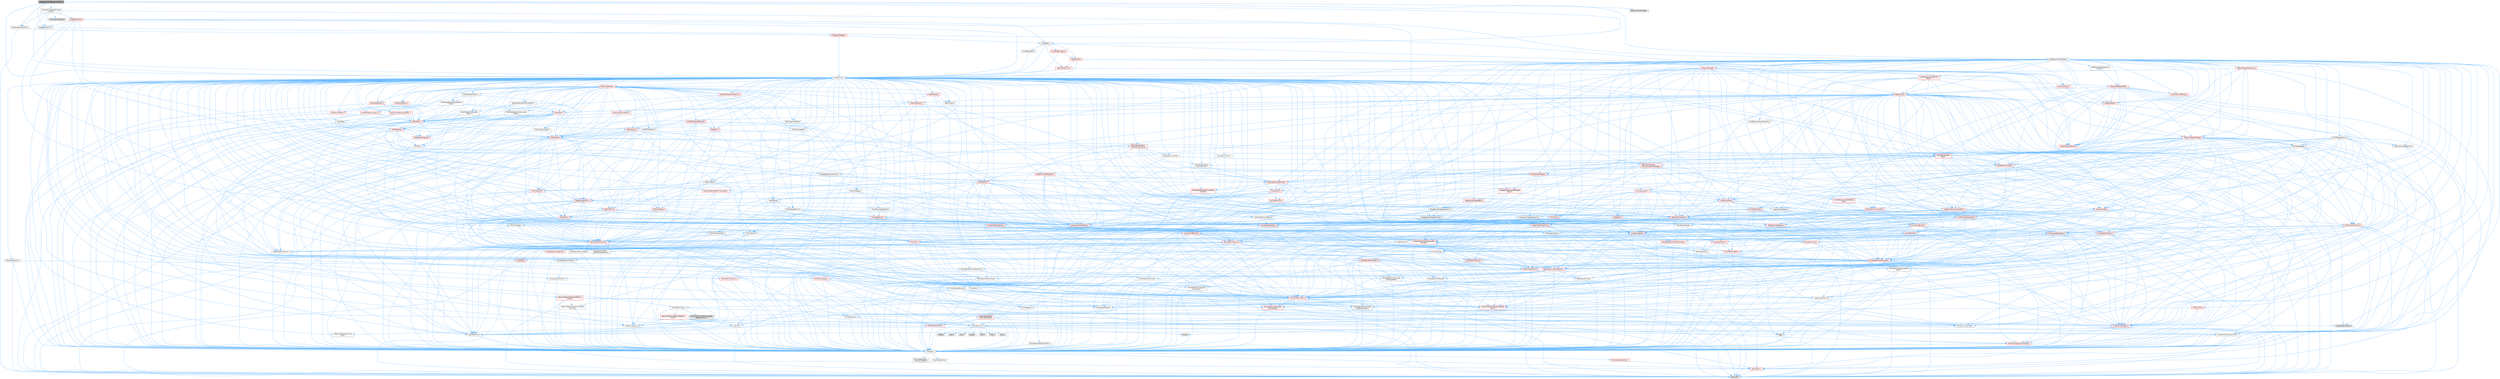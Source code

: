 digraph "WidgetTemplateBlueprintClass.h"
{
 // INTERACTIVE_SVG=YES
 // LATEX_PDF_SIZE
  bgcolor="transparent";
  edge [fontname=Helvetica,fontsize=10,labelfontname=Helvetica,labelfontsize=10];
  node [fontname=Helvetica,fontsize=10,shape=box,height=0.2,width=0.4];
  Node1 [id="Node000001",label="WidgetTemplateBlueprintClass.h",height=0.2,width=0.4,color="gray40", fillcolor="grey60", style="filled", fontcolor="black",tooltip=" "];
  Node1 -> Node2 [id="edge1_Node000001_Node000002",color="steelblue1",style="solid",tooltip=" "];
  Node2 [id="Node000002",label="CoreMinimal.h",height=0.2,width=0.4,color="grey40", fillcolor="white", style="filled",URL="$d7/d67/CoreMinimal_8h.html",tooltip=" "];
  Node2 -> Node3 [id="edge2_Node000002_Node000003",color="steelblue1",style="solid",tooltip=" "];
  Node3 [id="Node000003",label="CoreTypes.h",height=0.2,width=0.4,color="grey40", fillcolor="white", style="filled",URL="$dc/dec/CoreTypes_8h.html",tooltip=" "];
  Node3 -> Node4 [id="edge3_Node000003_Node000004",color="steelblue1",style="solid",tooltip=" "];
  Node4 [id="Node000004",label="HAL/Platform.h",height=0.2,width=0.4,color="red", fillcolor="#FFF0F0", style="filled",URL="$d9/dd0/Platform_8h.html",tooltip=" "];
  Node4 -> Node7 [id="edge4_Node000004_Node000007",color="steelblue1",style="solid",tooltip=" "];
  Node7 [id="Node000007",label="type_traits",height=0.2,width=0.4,color="grey60", fillcolor="#E0E0E0", style="filled",tooltip=" "];
  Node3 -> Node14 [id="edge5_Node000003_Node000014",color="steelblue1",style="solid",tooltip=" "];
  Node14 [id="Node000014",label="ProfilingDebugging\l/UMemoryDefines.h",height=0.2,width=0.4,color="grey40", fillcolor="white", style="filled",URL="$d2/da2/UMemoryDefines_8h.html",tooltip=" "];
  Node3 -> Node15 [id="edge6_Node000003_Node000015",color="steelblue1",style="solid",tooltip=" "];
  Node15 [id="Node000015",label="Misc/CoreMiscDefines.h",height=0.2,width=0.4,color="red", fillcolor="#FFF0F0", style="filled",URL="$da/d38/CoreMiscDefines_8h.html",tooltip=" "];
  Node15 -> Node4 [id="edge7_Node000015_Node000004",color="steelblue1",style="solid",tooltip=" "];
  Node3 -> Node16 [id="edge8_Node000003_Node000016",color="steelblue1",style="solid",tooltip=" "];
  Node16 [id="Node000016",label="Misc/CoreDefines.h",height=0.2,width=0.4,color="grey40", fillcolor="white", style="filled",URL="$d3/dd2/CoreDefines_8h.html",tooltip=" "];
  Node2 -> Node17 [id="edge9_Node000002_Node000017",color="steelblue1",style="solid",tooltip=" "];
  Node17 [id="Node000017",label="CoreFwd.h",height=0.2,width=0.4,color="grey40", fillcolor="white", style="filled",URL="$d1/d1e/CoreFwd_8h.html",tooltip=" "];
  Node17 -> Node3 [id="edge10_Node000017_Node000003",color="steelblue1",style="solid",tooltip=" "];
  Node17 -> Node18 [id="edge11_Node000017_Node000018",color="steelblue1",style="solid",tooltip=" "];
  Node18 [id="Node000018",label="Containers/ContainersFwd.h",height=0.2,width=0.4,color="grey40", fillcolor="white", style="filled",URL="$d4/d0a/ContainersFwd_8h.html",tooltip=" "];
  Node18 -> Node4 [id="edge12_Node000018_Node000004",color="steelblue1",style="solid",tooltip=" "];
  Node18 -> Node3 [id="edge13_Node000018_Node000003",color="steelblue1",style="solid",tooltip=" "];
  Node18 -> Node19 [id="edge14_Node000018_Node000019",color="steelblue1",style="solid",tooltip=" "];
  Node19 [id="Node000019",label="Traits/IsContiguousContainer.h",height=0.2,width=0.4,color="red", fillcolor="#FFF0F0", style="filled",URL="$d5/d3c/IsContiguousContainer_8h.html",tooltip=" "];
  Node19 -> Node3 [id="edge15_Node000019_Node000003",color="steelblue1",style="solid",tooltip=" "];
  Node17 -> Node22 [id="edge16_Node000017_Node000022",color="steelblue1",style="solid",tooltip=" "];
  Node22 [id="Node000022",label="Math/MathFwd.h",height=0.2,width=0.4,color="grey40", fillcolor="white", style="filled",URL="$d2/d10/MathFwd_8h.html",tooltip=" "];
  Node22 -> Node4 [id="edge17_Node000022_Node000004",color="steelblue1",style="solid",tooltip=" "];
  Node17 -> Node23 [id="edge18_Node000017_Node000023",color="steelblue1",style="solid",tooltip=" "];
  Node23 [id="Node000023",label="UObject/UObjectHierarchy\lFwd.h",height=0.2,width=0.4,color="grey40", fillcolor="white", style="filled",URL="$d3/d13/UObjectHierarchyFwd_8h.html",tooltip=" "];
  Node2 -> Node23 [id="edge19_Node000002_Node000023",color="steelblue1",style="solid",tooltip=" "];
  Node2 -> Node18 [id="edge20_Node000002_Node000018",color="steelblue1",style="solid",tooltip=" "];
  Node2 -> Node24 [id="edge21_Node000002_Node000024",color="steelblue1",style="solid",tooltip=" "];
  Node24 [id="Node000024",label="Misc/VarArgs.h",height=0.2,width=0.4,color="grey40", fillcolor="white", style="filled",URL="$d5/d6f/VarArgs_8h.html",tooltip=" "];
  Node24 -> Node3 [id="edge22_Node000024_Node000003",color="steelblue1",style="solid",tooltip=" "];
  Node2 -> Node25 [id="edge23_Node000002_Node000025",color="steelblue1",style="solid",tooltip=" "];
  Node25 [id="Node000025",label="Logging/LogVerbosity.h",height=0.2,width=0.4,color="grey40", fillcolor="white", style="filled",URL="$d2/d8f/LogVerbosity_8h.html",tooltip=" "];
  Node25 -> Node3 [id="edge24_Node000025_Node000003",color="steelblue1",style="solid",tooltip=" "];
  Node2 -> Node26 [id="edge25_Node000002_Node000026",color="steelblue1",style="solid",tooltip=" "];
  Node26 [id="Node000026",label="Misc/OutputDevice.h",height=0.2,width=0.4,color="grey40", fillcolor="white", style="filled",URL="$d7/d32/OutputDevice_8h.html",tooltip=" "];
  Node26 -> Node17 [id="edge26_Node000026_Node000017",color="steelblue1",style="solid",tooltip=" "];
  Node26 -> Node3 [id="edge27_Node000026_Node000003",color="steelblue1",style="solid",tooltip=" "];
  Node26 -> Node25 [id="edge28_Node000026_Node000025",color="steelblue1",style="solid",tooltip=" "];
  Node26 -> Node24 [id="edge29_Node000026_Node000024",color="steelblue1",style="solid",tooltip=" "];
  Node26 -> Node27 [id="edge30_Node000026_Node000027",color="steelblue1",style="solid",tooltip=" "];
  Node27 [id="Node000027",label="Templates/IsArrayOrRefOf\lTypeByPredicate.h",height=0.2,width=0.4,color="grey40", fillcolor="white", style="filled",URL="$d6/da1/IsArrayOrRefOfTypeByPredicate_8h.html",tooltip=" "];
  Node27 -> Node3 [id="edge31_Node000027_Node000003",color="steelblue1",style="solid",tooltip=" "];
  Node26 -> Node28 [id="edge32_Node000026_Node000028",color="steelblue1",style="solid",tooltip=" "];
  Node28 [id="Node000028",label="Templates/IsValidVariadic\lFunctionArg.h",height=0.2,width=0.4,color="red", fillcolor="#FFF0F0", style="filled",URL="$d0/dc8/IsValidVariadicFunctionArg_8h.html",tooltip=" "];
  Node28 -> Node3 [id="edge33_Node000028_Node000003",color="steelblue1",style="solid",tooltip=" "];
  Node28 -> Node7 [id="edge34_Node000028_Node000007",color="steelblue1",style="solid",tooltip=" "];
  Node26 -> Node30 [id="edge35_Node000026_Node000030",color="steelblue1",style="solid",tooltip=" "];
  Node30 [id="Node000030",label="Traits/IsCharEncodingCompatible\lWith.h",height=0.2,width=0.4,color="red", fillcolor="#FFF0F0", style="filled",URL="$df/dd1/IsCharEncodingCompatibleWith_8h.html",tooltip=" "];
  Node30 -> Node7 [id="edge36_Node000030_Node000007",color="steelblue1",style="solid",tooltip=" "];
  Node2 -> Node32 [id="edge37_Node000002_Node000032",color="steelblue1",style="solid",tooltip=" "];
  Node32 [id="Node000032",label="HAL/PlatformCrt.h",height=0.2,width=0.4,color="grey40", fillcolor="white", style="filled",URL="$d8/d75/PlatformCrt_8h.html",tooltip=" "];
  Node32 -> Node33 [id="edge38_Node000032_Node000033",color="steelblue1",style="solid",tooltip=" "];
  Node33 [id="Node000033",label="new",height=0.2,width=0.4,color="grey60", fillcolor="#E0E0E0", style="filled",tooltip=" "];
  Node32 -> Node34 [id="edge39_Node000032_Node000034",color="steelblue1",style="solid",tooltip=" "];
  Node34 [id="Node000034",label="wchar.h",height=0.2,width=0.4,color="grey60", fillcolor="#E0E0E0", style="filled",tooltip=" "];
  Node32 -> Node35 [id="edge40_Node000032_Node000035",color="steelblue1",style="solid",tooltip=" "];
  Node35 [id="Node000035",label="stddef.h",height=0.2,width=0.4,color="grey60", fillcolor="#E0E0E0", style="filled",tooltip=" "];
  Node32 -> Node36 [id="edge41_Node000032_Node000036",color="steelblue1",style="solid",tooltip=" "];
  Node36 [id="Node000036",label="stdlib.h",height=0.2,width=0.4,color="grey60", fillcolor="#E0E0E0", style="filled",tooltip=" "];
  Node32 -> Node37 [id="edge42_Node000032_Node000037",color="steelblue1",style="solid",tooltip=" "];
  Node37 [id="Node000037",label="stdio.h",height=0.2,width=0.4,color="grey60", fillcolor="#E0E0E0", style="filled",tooltip=" "];
  Node32 -> Node38 [id="edge43_Node000032_Node000038",color="steelblue1",style="solid",tooltip=" "];
  Node38 [id="Node000038",label="stdarg.h",height=0.2,width=0.4,color="grey60", fillcolor="#E0E0E0", style="filled",tooltip=" "];
  Node32 -> Node39 [id="edge44_Node000032_Node000039",color="steelblue1",style="solid",tooltip=" "];
  Node39 [id="Node000039",label="math.h",height=0.2,width=0.4,color="grey60", fillcolor="#E0E0E0", style="filled",tooltip=" "];
  Node32 -> Node40 [id="edge45_Node000032_Node000040",color="steelblue1",style="solid",tooltip=" "];
  Node40 [id="Node000040",label="float.h",height=0.2,width=0.4,color="grey60", fillcolor="#E0E0E0", style="filled",tooltip=" "];
  Node32 -> Node41 [id="edge46_Node000032_Node000041",color="steelblue1",style="solid",tooltip=" "];
  Node41 [id="Node000041",label="string.h",height=0.2,width=0.4,color="grey60", fillcolor="#E0E0E0", style="filled",tooltip=" "];
  Node2 -> Node42 [id="edge47_Node000002_Node000042",color="steelblue1",style="solid",tooltip=" "];
  Node42 [id="Node000042",label="HAL/PlatformMisc.h",height=0.2,width=0.4,color="grey40", fillcolor="white", style="filled",URL="$d0/df5/PlatformMisc_8h.html",tooltip=" "];
  Node42 -> Node3 [id="edge48_Node000042_Node000003",color="steelblue1",style="solid",tooltip=" "];
  Node42 -> Node43 [id="edge49_Node000042_Node000043",color="steelblue1",style="solid",tooltip=" "];
  Node43 [id="Node000043",label="GenericPlatform/GenericPlatform\lMisc.h",height=0.2,width=0.4,color="red", fillcolor="#FFF0F0", style="filled",URL="$db/d9a/GenericPlatformMisc_8h.html",tooltip=" "];
  Node43 -> Node44 [id="edge50_Node000043_Node000044",color="steelblue1",style="solid",tooltip=" "];
  Node44 [id="Node000044",label="Containers/StringFwd.h",height=0.2,width=0.4,color="red", fillcolor="#FFF0F0", style="filled",URL="$df/d37/StringFwd_8h.html",tooltip=" "];
  Node44 -> Node3 [id="edge51_Node000044_Node000003",color="steelblue1",style="solid",tooltip=" "];
  Node44 -> Node19 [id="edge52_Node000044_Node000019",color="steelblue1",style="solid",tooltip=" "];
  Node43 -> Node17 [id="edge53_Node000043_Node000017",color="steelblue1",style="solid",tooltip=" "];
  Node43 -> Node3 [id="edge54_Node000043_Node000003",color="steelblue1",style="solid",tooltip=" "];
  Node43 -> Node32 [id="edge55_Node000043_Node000032",color="steelblue1",style="solid",tooltip=" "];
  Node43 -> Node47 [id="edge56_Node000043_Node000047",color="steelblue1",style="solid",tooltip=" "];
  Node47 [id="Node000047",label="Math/NumericLimits.h",height=0.2,width=0.4,color="grey40", fillcolor="white", style="filled",URL="$df/d1b/NumericLimits_8h.html",tooltip=" "];
  Node47 -> Node3 [id="edge57_Node000047_Node000003",color="steelblue1",style="solid",tooltip=" "];
  Node43 -> Node49 [id="edge58_Node000043_Node000049",color="steelblue1",style="solid",tooltip=" "];
  Node49 [id="Node000049",label="Misc/EnumClassFlags.h",height=0.2,width=0.4,color="grey40", fillcolor="white", style="filled",URL="$d8/de7/EnumClassFlags_8h.html",tooltip=" "];
  Node42 -> Node52 [id="edge59_Node000042_Node000052",color="steelblue1",style="solid",tooltip=" "];
  Node52 [id="Node000052",label="COMPILED_PLATFORM_HEADER\l(PlatformMisc.h)",height=0.2,width=0.4,color="grey60", fillcolor="#E0E0E0", style="filled",tooltip=" "];
  Node42 -> Node53 [id="edge60_Node000042_Node000053",color="steelblue1",style="solid",tooltip=" "];
  Node53 [id="Node000053",label="ProfilingDebugging\l/CpuProfilerTrace.h",height=0.2,width=0.4,color="red", fillcolor="#FFF0F0", style="filled",URL="$da/dcb/CpuProfilerTrace_8h.html",tooltip=" "];
  Node53 -> Node3 [id="edge61_Node000053_Node000003",color="steelblue1",style="solid",tooltip=" "];
  Node53 -> Node18 [id="edge62_Node000053_Node000018",color="steelblue1",style="solid",tooltip=" "];
  Node53 -> Node54 [id="edge63_Node000053_Node000054",color="steelblue1",style="solid",tooltip=" "];
  Node54 [id="Node000054",label="HAL/PlatformAtomics.h",height=0.2,width=0.4,color="red", fillcolor="#FFF0F0", style="filled",URL="$d3/d36/PlatformAtomics_8h.html",tooltip=" "];
  Node54 -> Node3 [id="edge64_Node000054_Node000003",color="steelblue1",style="solid",tooltip=" "];
  Node53 -> Node58 [id="edge65_Node000053_Node000058",color="steelblue1",style="solid",tooltip=" "];
  Node58 [id="Node000058",label="Trace/Detail/Channel.h",height=0.2,width=0.4,color="grey60", fillcolor="#E0E0E0", style="filled",tooltip=" "];
  Node2 -> Node61 [id="edge66_Node000002_Node000061",color="steelblue1",style="solid",tooltip=" "];
  Node61 [id="Node000061",label="Misc/AssertionMacros.h",height=0.2,width=0.4,color="red", fillcolor="#FFF0F0", style="filled",URL="$d0/dfa/AssertionMacros_8h.html",tooltip=" "];
  Node61 -> Node3 [id="edge67_Node000061_Node000003",color="steelblue1",style="solid",tooltip=" "];
  Node61 -> Node4 [id="edge68_Node000061_Node000004",color="steelblue1",style="solid",tooltip=" "];
  Node61 -> Node42 [id="edge69_Node000061_Node000042",color="steelblue1",style="solid",tooltip=" "];
  Node61 -> Node62 [id="edge70_Node000061_Node000062",color="steelblue1",style="solid",tooltip=" "];
  Node62 [id="Node000062",label="Templates/EnableIf.h",height=0.2,width=0.4,color="grey40", fillcolor="white", style="filled",URL="$d7/d60/EnableIf_8h.html",tooltip=" "];
  Node62 -> Node3 [id="edge71_Node000062_Node000003",color="steelblue1",style="solid",tooltip=" "];
  Node61 -> Node27 [id="edge72_Node000061_Node000027",color="steelblue1",style="solid",tooltip=" "];
  Node61 -> Node28 [id="edge73_Node000061_Node000028",color="steelblue1",style="solid",tooltip=" "];
  Node61 -> Node30 [id="edge74_Node000061_Node000030",color="steelblue1",style="solid",tooltip=" "];
  Node61 -> Node24 [id="edge75_Node000061_Node000024",color="steelblue1",style="solid",tooltip=" "];
  Node2 -> Node70 [id="edge76_Node000002_Node000070",color="steelblue1",style="solid",tooltip=" "];
  Node70 [id="Node000070",label="Templates/IsPointer.h",height=0.2,width=0.4,color="grey40", fillcolor="white", style="filled",URL="$d7/d05/IsPointer_8h.html",tooltip=" "];
  Node70 -> Node3 [id="edge77_Node000070_Node000003",color="steelblue1",style="solid",tooltip=" "];
  Node2 -> Node71 [id="edge78_Node000002_Node000071",color="steelblue1",style="solid",tooltip=" "];
  Node71 [id="Node000071",label="HAL/PlatformMemory.h",height=0.2,width=0.4,color="red", fillcolor="#FFF0F0", style="filled",URL="$de/d68/PlatformMemory_8h.html",tooltip=" "];
  Node71 -> Node3 [id="edge79_Node000071_Node000003",color="steelblue1",style="solid",tooltip=" "];
  Node2 -> Node54 [id="edge80_Node000002_Node000054",color="steelblue1",style="solid",tooltip=" "];
  Node2 -> Node76 [id="edge81_Node000002_Node000076",color="steelblue1",style="solid",tooltip=" "];
  Node76 [id="Node000076",label="Misc/Exec.h",height=0.2,width=0.4,color="grey40", fillcolor="white", style="filled",URL="$de/ddb/Exec_8h.html",tooltip=" "];
  Node76 -> Node3 [id="edge82_Node000076_Node000003",color="steelblue1",style="solid",tooltip=" "];
  Node76 -> Node61 [id="edge83_Node000076_Node000061",color="steelblue1",style="solid",tooltip=" "];
  Node2 -> Node77 [id="edge84_Node000002_Node000077",color="steelblue1",style="solid",tooltip=" "];
  Node77 [id="Node000077",label="HAL/MemoryBase.h",height=0.2,width=0.4,color="red", fillcolor="#FFF0F0", style="filled",URL="$d6/d9f/MemoryBase_8h.html",tooltip=" "];
  Node77 -> Node3 [id="edge85_Node000077_Node000003",color="steelblue1",style="solid",tooltip=" "];
  Node77 -> Node54 [id="edge86_Node000077_Node000054",color="steelblue1",style="solid",tooltip=" "];
  Node77 -> Node32 [id="edge87_Node000077_Node000032",color="steelblue1",style="solid",tooltip=" "];
  Node77 -> Node76 [id="edge88_Node000077_Node000076",color="steelblue1",style="solid",tooltip=" "];
  Node77 -> Node26 [id="edge89_Node000077_Node000026",color="steelblue1",style="solid",tooltip=" "];
  Node2 -> Node87 [id="edge90_Node000002_Node000087",color="steelblue1",style="solid",tooltip=" "];
  Node87 [id="Node000087",label="HAL/UnrealMemory.h",height=0.2,width=0.4,color="red", fillcolor="#FFF0F0", style="filled",URL="$d9/d96/UnrealMemory_8h.html",tooltip=" "];
  Node87 -> Node3 [id="edge91_Node000087_Node000003",color="steelblue1",style="solid",tooltip=" "];
  Node87 -> Node77 [id="edge92_Node000087_Node000077",color="steelblue1",style="solid",tooltip=" "];
  Node87 -> Node71 [id="edge93_Node000087_Node000071",color="steelblue1",style="solid",tooltip=" "];
  Node87 -> Node70 [id="edge94_Node000087_Node000070",color="steelblue1",style="solid",tooltip=" "];
  Node2 -> Node89 [id="edge95_Node000002_Node000089",color="steelblue1",style="solid",tooltip=" "];
  Node89 [id="Node000089",label="Templates/IsArithmetic.h",height=0.2,width=0.4,color="grey40", fillcolor="white", style="filled",URL="$d2/d5d/IsArithmetic_8h.html",tooltip=" "];
  Node89 -> Node3 [id="edge96_Node000089_Node000003",color="steelblue1",style="solid",tooltip=" "];
  Node2 -> Node83 [id="edge97_Node000002_Node000083",color="steelblue1",style="solid",tooltip=" "];
  Node83 [id="Node000083",label="Templates/AndOrNot.h",height=0.2,width=0.4,color="grey40", fillcolor="white", style="filled",URL="$db/d0a/AndOrNot_8h.html",tooltip=" "];
  Node83 -> Node3 [id="edge98_Node000083_Node000003",color="steelblue1",style="solid",tooltip=" "];
  Node2 -> Node90 [id="edge99_Node000002_Node000090",color="steelblue1",style="solid",tooltip=" "];
  Node90 [id="Node000090",label="Templates/IsPODType.h",height=0.2,width=0.4,color="grey40", fillcolor="white", style="filled",URL="$d7/db1/IsPODType_8h.html",tooltip=" "];
  Node90 -> Node3 [id="edge100_Node000090_Node000003",color="steelblue1",style="solid",tooltip=" "];
  Node2 -> Node91 [id="edge101_Node000002_Node000091",color="steelblue1",style="solid",tooltip=" "];
  Node91 [id="Node000091",label="Templates/IsUECoreType.h",height=0.2,width=0.4,color="grey40", fillcolor="white", style="filled",URL="$d1/db8/IsUECoreType_8h.html",tooltip=" "];
  Node91 -> Node3 [id="edge102_Node000091_Node000003",color="steelblue1",style="solid",tooltip=" "];
  Node91 -> Node7 [id="edge103_Node000091_Node000007",color="steelblue1",style="solid",tooltip=" "];
  Node2 -> Node84 [id="edge104_Node000002_Node000084",color="steelblue1",style="solid",tooltip=" "];
  Node84 [id="Node000084",label="Templates/IsTriviallyCopy\lConstructible.h",height=0.2,width=0.4,color="grey40", fillcolor="white", style="filled",URL="$d3/d78/IsTriviallyCopyConstructible_8h.html",tooltip=" "];
  Node84 -> Node3 [id="edge105_Node000084_Node000003",color="steelblue1",style="solid",tooltip=" "];
  Node84 -> Node7 [id="edge106_Node000084_Node000007",color="steelblue1",style="solid",tooltip=" "];
  Node2 -> Node92 [id="edge107_Node000002_Node000092",color="steelblue1",style="solid",tooltip=" "];
  Node92 [id="Node000092",label="Templates/UnrealTypeTraits.h",height=0.2,width=0.4,color="red", fillcolor="#FFF0F0", style="filled",URL="$d2/d2d/UnrealTypeTraits_8h.html",tooltip=" "];
  Node92 -> Node3 [id="edge108_Node000092_Node000003",color="steelblue1",style="solid",tooltip=" "];
  Node92 -> Node70 [id="edge109_Node000092_Node000070",color="steelblue1",style="solid",tooltip=" "];
  Node92 -> Node61 [id="edge110_Node000092_Node000061",color="steelblue1",style="solid",tooltip=" "];
  Node92 -> Node83 [id="edge111_Node000092_Node000083",color="steelblue1",style="solid",tooltip=" "];
  Node92 -> Node62 [id="edge112_Node000092_Node000062",color="steelblue1",style="solid",tooltip=" "];
  Node92 -> Node89 [id="edge113_Node000092_Node000089",color="steelblue1",style="solid",tooltip=" "];
  Node92 -> Node90 [id="edge114_Node000092_Node000090",color="steelblue1",style="solid",tooltip=" "];
  Node92 -> Node91 [id="edge115_Node000092_Node000091",color="steelblue1",style="solid",tooltip=" "];
  Node92 -> Node84 [id="edge116_Node000092_Node000084",color="steelblue1",style="solid",tooltip=" "];
  Node2 -> Node62 [id="edge117_Node000002_Node000062",color="steelblue1",style="solid",tooltip=" "];
  Node2 -> Node94 [id="edge118_Node000002_Node000094",color="steelblue1",style="solid",tooltip=" "];
  Node94 [id="Node000094",label="Templates/RemoveReference.h",height=0.2,width=0.4,color="grey40", fillcolor="white", style="filled",URL="$da/dbe/RemoveReference_8h.html",tooltip=" "];
  Node94 -> Node3 [id="edge119_Node000094_Node000003",color="steelblue1",style="solid",tooltip=" "];
  Node2 -> Node95 [id="edge120_Node000002_Node000095",color="steelblue1",style="solid",tooltip=" "];
  Node95 [id="Node000095",label="Templates/IntegralConstant.h",height=0.2,width=0.4,color="grey40", fillcolor="white", style="filled",URL="$db/d1b/IntegralConstant_8h.html",tooltip=" "];
  Node95 -> Node3 [id="edge121_Node000095_Node000003",color="steelblue1",style="solid",tooltip=" "];
  Node2 -> Node96 [id="edge122_Node000002_Node000096",color="steelblue1",style="solid",tooltip=" "];
  Node96 [id="Node000096",label="Templates/IsClass.h",height=0.2,width=0.4,color="grey40", fillcolor="white", style="filled",URL="$db/dcb/IsClass_8h.html",tooltip=" "];
  Node96 -> Node3 [id="edge123_Node000096_Node000003",color="steelblue1",style="solid",tooltip=" "];
  Node2 -> Node97 [id="edge124_Node000002_Node000097",color="steelblue1",style="solid",tooltip=" "];
  Node97 [id="Node000097",label="Templates/TypeCompatible\lBytes.h",height=0.2,width=0.4,color="grey40", fillcolor="white", style="filled",URL="$df/d0a/TypeCompatibleBytes_8h.html",tooltip=" "];
  Node97 -> Node3 [id="edge125_Node000097_Node000003",color="steelblue1",style="solid",tooltip=" "];
  Node97 -> Node41 [id="edge126_Node000097_Node000041",color="steelblue1",style="solid",tooltip=" "];
  Node97 -> Node33 [id="edge127_Node000097_Node000033",color="steelblue1",style="solid",tooltip=" "];
  Node97 -> Node7 [id="edge128_Node000097_Node000007",color="steelblue1",style="solid",tooltip=" "];
  Node2 -> Node19 [id="edge129_Node000002_Node000019",color="steelblue1",style="solid",tooltip=" "];
  Node2 -> Node98 [id="edge130_Node000002_Node000098",color="steelblue1",style="solid",tooltip=" "];
  Node98 [id="Node000098",label="Templates/UnrealTemplate.h",height=0.2,width=0.4,color="red", fillcolor="#FFF0F0", style="filled",URL="$d4/d24/UnrealTemplate_8h.html",tooltip=" "];
  Node98 -> Node3 [id="edge131_Node000098_Node000003",color="steelblue1",style="solid",tooltip=" "];
  Node98 -> Node70 [id="edge132_Node000098_Node000070",color="steelblue1",style="solid",tooltip=" "];
  Node98 -> Node87 [id="edge133_Node000098_Node000087",color="steelblue1",style="solid",tooltip=" "];
  Node98 -> Node92 [id="edge134_Node000098_Node000092",color="steelblue1",style="solid",tooltip=" "];
  Node98 -> Node94 [id="edge135_Node000098_Node000094",color="steelblue1",style="solid",tooltip=" "];
  Node98 -> Node97 [id="edge136_Node000098_Node000097",color="steelblue1",style="solid",tooltip=" "];
  Node98 -> Node19 [id="edge137_Node000098_Node000019",color="steelblue1",style="solid",tooltip=" "];
  Node98 -> Node7 [id="edge138_Node000098_Node000007",color="steelblue1",style="solid",tooltip=" "];
  Node2 -> Node47 [id="edge139_Node000002_Node000047",color="steelblue1",style="solid",tooltip=" "];
  Node2 -> Node102 [id="edge140_Node000002_Node000102",color="steelblue1",style="solid",tooltip=" "];
  Node102 [id="Node000102",label="HAL/PlatformMath.h",height=0.2,width=0.4,color="red", fillcolor="#FFF0F0", style="filled",URL="$dc/d53/PlatformMath_8h.html",tooltip=" "];
  Node102 -> Node3 [id="edge141_Node000102_Node000003",color="steelblue1",style="solid",tooltip=" "];
  Node2 -> Node85 [id="edge142_Node000002_Node000085",color="steelblue1",style="solid",tooltip=" "];
  Node85 [id="Node000085",label="Templates/IsTriviallyCopy\lAssignable.h",height=0.2,width=0.4,color="grey40", fillcolor="white", style="filled",URL="$d2/df2/IsTriviallyCopyAssignable_8h.html",tooltip=" "];
  Node85 -> Node3 [id="edge143_Node000085_Node000003",color="steelblue1",style="solid",tooltip=" "];
  Node85 -> Node7 [id="edge144_Node000085_Node000007",color="steelblue1",style="solid",tooltip=" "];
  Node2 -> Node110 [id="edge145_Node000002_Node000110",color="steelblue1",style="solid",tooltip=" "];
  Node110 [id="Node000110",label="Templates/MemoryOps.h",height=0.2,width=0.4,color="red", fillcolor="#FFF0F0", style="filled",URL="$db/dea/MemoryOps_8h.html",tooltip=" "];
  Node110 -> Node3 [id="edge146_Node000110_Node000003",color="steelblue1",style="solid",tooltip=" "];
  Node110 -> Node87 [id="edge147_Node000110_Node000087",color="steelblue1",style="solid",tooltip=" "];
  Node110 -> Node85 [id="edge148_Node000110_Node000085",color="steelblue1",style="solid",tooltip=" "];
  Node110 -> Node84 [id="edge149_Node000110_Node000084",color="steelblue1",style="solid",tooltip=" "];
  Node110 -> Node92 [id="edge150_Node000110_Node000092",color="steelblue1",style="solid",tooltip=" "];
  Node110 -> Node33 [id="edge151_Node000110_Node000033",color="steelblue1",style="solid",tooltip=" "];
  Node110 -> Node7 [id="edge152_Node000110_Node000007",color="steelblue1",style="solid",tooltip=" "];
  Node2 -> Node111 [id="edge153_Node000002_Node000111",color="steelblue1",style="solid",tooltip=" "];
  Node111 [id="Node000111",label="Containers/ContainerAllocation\lPolicies.h",height=0.2,width=0.4,color="red", fillcolor="#FFF0F0", style="filled",URL="$d7/dff/ContainerAllocationPolicies_8h.html",tooltip=" "];
  Node111 -> Node3 [id="edge154_Node000111_Node000003",color="steelblue1",style="solid",tooltip=" "];
  Node111 -> Node111 [id="edge155_Node000111_Node000111",color="steelblue1",style="solid",tooltip=" "];
  Node111 -> Node102 [id="edge156_Node000111_Node000102",color="steelblue1",style="solid",tooltip=" "];
  Node111 -> Node87 [id="edge157_Node000111_Node000087",color="steelblue1",style="solid",tooltip=" "];
  Node111 -> Node47 [id="edge158_Node000111_Node000047",color="steelblue1",style="solid",tooltip=" "];
  Node111 -> Node61 [id="edge159_Node000111_Node000061",color="steelblue1",style="solid",tooltip=" "];
  Node111 -> Node110 [id="edge160_Node000111_Node000110",color="steelblue1",style="solid",tooltip=" "];
  Node111 -> Node97 [id="edge161_Node000111_Node000097",color="steelblue1",style="solid",tooltip=" "];
  Node111 -> Node7 [id="edge162_Node000111_Node000007",color="steelblue1",style="solid",tooltip=" "];
  Node2 -> Node114 [id="edge163_Node000002_Node000114",color="steelblue1",style="solid",tooltip=" "];
  Node114 [id="Node000114",label="Templates/IsEnumClass.h",height=0.2,width=0.4,color="grey40", fillcolor="white", style="filled",URL="$d7/d15/IsEnumClass_8h.html",tooltip=" "];
  Node114 -> Node3 [id="edge164_Node000114_Node000003",color="steelblue1",style="solid",tooltip=" "];
  Node114 -> Node83 [id="edge165_Node000114_Node000083",color="steelblue1",style="solid",tooltip=" "];
  Node2 -> Node115 [id="edge166_Node000002_Node000115",color="steelblue1",style="solid",tooltip=" "];
  Node115 [id="Node000115",label="HAL/PlatformProperties.h",height=0.2,width=0.4,color="red", fillcolor="#FFF0F0", style="filled",URL="$d9/db0/PlatformProperties_8h.html",tooltip=" "];
  Node115 -> Node3 [id="edge167_Node000115_Node000003",color="steelblue1",style="solid",tooltip=" "];
  Node2 -> Node118 [id="edge168_Node000002_Node000118",color="steelblue1",style="solid",tooltip=" "];
  Node118 [id="Node000118",label="Misc/EngineVersionBase.h",height=0.2,width=0.4,color="grey40", fillcolor="white", style="filled",URL="$d5/d2b/EngineVersionBase_8h.html",tooltip=" "];
  Node118 -> Node3 [id="edge169_Node000118_Node000003",color="steelblue1",style="solid",tooltip=" "];
  Node2 -> Node119 [id="edge170_Node000002_Node000119",color="steelblue1",style="solid",tooltip=" "];
  Node119 [id="Node000119",label="Internationalization\l/TextNamespaceFwd.h",height=0.2,width=0.4,color="grey40", fillcolor="white", style="filled",URL="$d8/d97/TextNamespaceFwd_8h.html",tooltip=" "];
  Node119 -> Node3 [id="edge171_Node000119_Node000003",color="steelblue1",style="solid",tooltip=" "];
  Node2 -> Node120 [id="edge172_Node000002_Node000120",color="steelblue1",style="solid",tooltip=" "];
  Node120 [id="Node000120",label="Serialization/Archive.h",height=0.2,width=0.4,color="red", fillcolor="#FFF0F0", style="filled",URL="$d7/d3b/Archive_8h.html",tooltip=" "];
  Node120 -> Node17 [id="edge173_Node000120_Node000017",color="steelblue1",style="solid",tooltip=" "];
  Node120 -> Node3 [id="edge174_Node000120_Node000003",color="steelblue1",style="solid",tooltip=" "];
  Node120 -> Node115 [id="edge175_Node000120_Node000115",color="steelblue1",style="solid",tooltip=" "];
  Node120 -> Node119 [id="edge176_Node000120_Node000119",color="steelblue1",style="solid",tooltip=" "];
  Node120 -> Node22 [id="edge177_Node000120_Node000022",color="steelblue1",style="solid",tooltip=" "];
  Node120 -> Node61 [id="edge178_Node000120_Node000061",color="steelblue1",style="solid",tooltip=" "];
  Node120 -> Node118 [id="edge179_Node000120_Node000118",color="steelblue1",style="solid",tooltip=" "];
  Node120 -> Node24 [id="edge180_Node000120_Node000024",color="steelblue1",style="solid",tooltip=" "];
  Node120 -> Node62 [id="edge181_Node000120_Node000062",color="steelblue1",style="solid",tooltip=" "];
  Node120 -> Node27 [id="edge182_Node000120_Node000027",color="steelblue1",style="solid",tooltip=" "];
  Node120 -> Node114 [id="edge183_Node000120_Node000114",color="steelblue1",style="solid",tooltip=" "];
  Node120 -> Node28 [id="edge184_Node000120_Node000028",color="steelblue1",style="solid",tooltip=" "];
  Node120 -> Node98 [id="edge185_Node000120_Node000098",color="steelblue1",style="solid",tooltip=" "];
  Node120 -> Node30 [id="edge186_Node000120_Node000030",color="steelblue1",style="solid",tooltip=" "];
  Node120 -> Node123 [id="edge187_Node000120_Node000123",color="steelblue1",style="solid",tooltip=" "];
  Node123 [id="Node000123",label="UObject/ObjectVersion.h",height=0.2,width=0.4,color="grey40", fillcolor="white", style="filled",URL="$da/d63/ObjectVersion_8h.html",tooltip=" "];
  Node123 -> Node3 [id="edge188_Node000123_Node000003",color="steelblue1",style="solid",tooltip=" "];
  Node2 -> Node124 [id="edge189_Node000002_Node000124",color="steelblue1",style="solid",tooltip=" "];
  Node124 [id="Node000124",label="Templates/Less.h",height=0.2,width=0.4,color="grey40", fillcolor="white", style="filled",URL="$de/dc8/Less_8h.html",tooltip=" "];
  Node124 -> Node3 [id="edge190_Node000124_Node000003",color="steelblue1",style="solid",tooltip=" "];
  Node124 -> Node98 [id="edge191_Node000124_Node000098",color="steelblue1",style="solid",tooltip=" "];
  Node2 -> Node125 [id="edge192_Node000002_Node000125",color="steelblue1",style="solid",tooltip=" "];
  Node125 [id="Node000125",label="Templates/Sorting.h",height=0.2,width=0.4,color="red", fillcolor="#FFF0F0", style="filled",URL="$d3/d9e/Sorting_8h.html",tooltip=" "];
  Node125 -> Node3 [id="edge193_Node000125_Node000003",color="steelblue1",style="solid",tooltip=" "];
  Node125 -> Node102 [id="edge194_Node000125_Node000102",color="steelblue1",style="solid",tooltip=" "];
  Node125 -> Node124 [id="edge195_Node000125_Node000124",color="steelblue1",style="solid",tooltip=" "];
  Node2 -> Node136 [id="edge196_Node000002_Node000136",color="steelblue1",style="solid",tooltip=" "];
  Node136 [id="Node000136",label="Misc/Char.h",height=0.2,width=0.4,color="red", fillcolor="#FFF0F0", style="filled",URL="$d0/d58/Char_8h.html",tooltip=" "];
  Node136 -> Node3 [id="edge197_Node000136_Node000003",color="steelblue1",style="solid",tooltip=" "];
  Node136 -> Node7 [id="edge198_Node000136_Node000007",color="steelblue1",style="solid",tooltip=" "];
  Node2 -> Node139 [id="edge199_Node000002_Node000139",color="steelblue1",style="solid",tooltip=" "];
  Node139 [id="Node000139",label="GenericPlatform/GenericPlatform\lStricmp.h",height=0.2,width=0.4,color="grey40", fillcolor="white", style="filled",URL="$d2/d86/GenericPlatformStricmp_8h.html",tooltip=" "];
  Node139 -> Node3 [id="edge200_Node000139_Node000003",color="steelblue1",style="solid",tooltip=" "];
  Node2 -> Node140 [id="edge201_Node000002_Node000140",color="steelblue1",style="solid",tooltip=" "];
  Node140 [id="Node000140",label="GenericPlatform/GenericPlatform\lString.h",height=0.2,width=0.4,color="red", fillcolor="#FFF0F0", style="filled",URL="$dd/d20/GenericPlatformString_8h.html",tooltip=" "];
  Node140 -> Node3 [id="edge202_Node000140_Node000003",color="steelblue1",style="solid",tooltip=" "];
  Node140 -> Node139 [id="edge203_Node000140_Node000139",color="steelblue1",style="solid",tooltip=" "];
  Node140 -> Node62 [id="edge204_Node000140_Node000062",color="steelblue1",style="solid",tooltip=" "];
  Node140 -> Node30 [id="edge205_Node000140_Node000030",color="steelblue1",style="solid",tooltip=" "];
  Node140 -> Node7 [id="edge206_Node000140_Node000007",color="steelblue1",style="solid",tooltip=" "];
  Node2 -> Node73 [id="edge207_Node000002_Node000073",color="steelblue1",style="solid",tooltip=" "];
  Node73 [id="Node000073",label="HAL/PlatformString.h",height=0.2,width=0.4,color="red", fillcolor="#FFF0F0", style="filled",URL="$db/db5/PlatformString_8h.html",tooltip=" "];
  Node73 -> Node3 [id="edge208_Node000073_Node000003",color="steelblue1",style="solid",tooltip=" "];
  Node2 -> Node143 [id="edge209_Node000002_Node000143",color="steelblue1",style="solid",tooltip=" "];
  Node143 [id="Node000143",label="Misc/CString.h",height=0.2,width=0.4,color="grey40", fillcolor="white", style="filled",URL="$d2/d49/CString_8h.html",tooltip=" "];
  Node143 -> Node3 [id="edge210_Node000143_Node000003",color="steelblue1",style="solid",tooltip=" "];
  Node143 -> Node32 [id="edge211_Node000143_Node000032",color="steelblue1",style="solid",tooltip=" "];
  Node143 -> Node73 [id="edge212_Node000143_Node000073",color="steelblue1",style="solid",tooltip=" "];
  Node143 -> Node61 [id="edge213_Node000143_Node000061",color="steelblue1",style="solid",tooltip=" "];
  Node143 -> Node136 [id="edge214_Node000143_Node000136",color="steelblue1",style="solid",tooltip=" "];
  Node143 -> Node24 [id="edge215_Node000143_Node000024",color="steelblue1",style="solid",tooltip=" "];
  Node143 -> Node27 [id="edge216_Node000143_Node000027",color="steelblue1",style="solid",tooltip=" "];
  Node143 -> Node28 [id="edge217_Node000143_Node000028",color="steelblue1",style="solid",tooltip=" "];
  Node143 -> Node30 [id="edge218_Node000143_Node000030",color="steelblue1",style="solid",tooltip=" "];
  Node2 -> Node144 [id="edge219_Node000002_Node000144",color="steelblue1",style="solid",tooltip=" "];
  Node144 [id="Node000144",label="Misc/Crc.h",height=0.2,width=0.4,color="red", fillcolor="#FFF0F0", style="filled",URL="$d4/dd2/Crc_8h.html",tooltip=" "];
  Node144 -> Node3 [id="edge220_Node000144_Node000003",color="steelblue1",style="solid",tooltip=" "];
  Node144 -> Node73 [id="edge221_Node000144_Node000073",color="steelblue1",style="solid",tooltip=" "];
  Node144 -> Node61 [id="edge222_Node000144_Node000061",color="steelblue1",style="solid",tooltip=" "];
  Node144 -> Node143 [id="edge223_Node000144_Node000143",color="steelblue1",style="solid",tooltip=" "];
  Node144 -> Node136 [id="edge224_Node000144_Node000136",color="steelblue1",style="solid",tooltip=" "];
  Node144 -> Node92 [id="edge225_Node000144_Node000092",color="steelblue1",style="solid",tooltip=" "];
  Node2 -> Node135 [id="edge226_Node000002_Node000135",color="steelblue1",style="solid",tooltip=" "];
  Node135 [id="Node000135",label="Math/UnrealMathUtility.h",height=0.2,width=0.4,color="red", fillcolor="#FFF0F0", style="filled",URL="$db/db8/UnrealMathUtility_8h.html",tooltip=" "];
  Node135 -> Node3 [id="edge227_Node000135_Node000003",color="steelblue1",style="solid",tooltip=" "];
  Node135 -> Node61 [id="edge228_Node000135_Node000061",color="steelblue1",style="solid",tooltip=" "];
  Node135 -> Node102 [id="edge229_Node000135_Node000102",color="steelblue1",style="solid",tooltip=" "];
  Node135 -> Node22 [id="edge230_Node000135_Node000022",color="steelblue1",style="solid",tooltip=" "];
  Node2 -> Node145 [id="edge231_Node000002_Node000145",color="steelblue1",style="solid",tooltip=" "];
  Node145 [id="Node000145",label="Containers/UnrealString.h",height=0.2,width=0.4,color="red", fillcolor="#FFF0F0", style="filled",URL="$d5/dba/UnrealString_8h.html",tooltip=" "];
  Node2 -> Node149 [id="edge232_Node000002_Node000149",color="steelblue1",style="solid",tooltip=" "];
  Node149 [id="Node000149",label="Containers/Array.h",height=0.2,width=0.4,color="red", fillcolor="#FFF0F0", style="filled",URL="$df/dd0/Array_8h.html",tooltip=" "];
  Node149 -> Node3 [id="edge233_Node000149_Node000003",color="steelblue1",style="solid",tooltip=" "];
  Node149 -> Node61 [id="edge234_Node000149_Node000061",color="steelblue1",style="solid",tooltip=" "];
  Node149 -> Node87 [id="edge235_Node000149_Node000087",color="steelblue1",style="solid",tooltip=" "];
  Node149 -> Node92 [id="edge236_Node000149_Node000092",color="steelblue1",style="solid",tooltip=" "];
  Node149 -> Node98 [id="edge237_Node000149_Node000098",color="steelblue1",style="solid",tooltip=" "];
  Node149 -> Node111 [id="edge238_Node000149_Node000111",color="steelblue1",style="solid",tooltip=" "];
  Node149 -> Node120 [id="edge239_Node000149_Node000120",color="steelblue1",style="solid",tooltip=" "];
  Node149 -> Node128 [id="edge240_Node000149_Node000128",color="steelblue1",style="solid",tooltip=" "];
  Node128 [id="Node000128",label="Templates/Invoke.h",height=0.2,width=0.4,color="red", fillcolor="#FFF0F0", style="filled",URL="$d7/deb/Invoke_8h.html",tooltip=" "];
  Node128 -> Node3 [id="edge241_Node000128_Node000003",color="steelblue1",style="solid",tooltip=" "];
  Node128 -> Node98 [id="edge242_Node000128_Node000098",color="steelblue1",style="solid",tooltip=" "];
  Node128 -> Node7 [id="edge243_Node000128_Node000007",color="steelblue1",style="solid",tooltip=" "];
  Node149 -> Node124 [id="edge244_Node000149_Node000124",color="steelblue1",style="solid",tooltip=" "];
  Node149 -> Node125 [id="edge245_Node000149_Node000125",color="steelblue1",style="solid",tooltip=" "];
  Node149 -> Node172 [id="edge246_Node000149_Node000172",color="steelblue1",style="solid",tooltip=" "];
  Node172 [id="Node000172",label="Templates/AlignmentTemplates.h",height=0.2,width=0.4,color="red", fillcolor="#FFF0F0", style="filled",URL="$dd/d32/AlignmentTemplates_8h.html",tooltip=" "];
  Node172 -> Node3 [id="edge247_Node000172_Node000003",color="steelblue1",style="solid",tooltip=" "];
  Node172 -> Node70 [id="edge248_Node000172_Node000070",color="steelblue1",style="solid",tooltip=" "];
  Node149 -> Node7 [id="edge249_Node000149_Node000007",color="steelblue1",style="solid",tooltip=" "];
  Node2 -> Node173 [id="edge250_Node000002_Node000173",color="steelblue1",style="solid",tooltip=" "];
  Node173 [id="Node000173",label="Misc/FrameNumber.h",height=0.2,width=0.4,color="grey40", fillcolor="white", style="filled",URL="$dd/dbd/FrameNumber_8h.html",tooltip=" "];
  Node173 -> Node3 [id="edge251_Node000173_Node000003",color="steelblue1",style="solid",tooltip=" "];
  Node173 -> Node47 [id="edge252_Node000173_Node000047",color="steelblue1",style="solid",tooltip=" "];
  Node173 -> Node135 [id="edge253_Node000173_Node000135",color="steelblue1",style="solid",tooltip=" "];
  Node173 -> Node62 [id="edge254_Node000173_Node000062",color="steelblue1",style="solid",tooltip=" "];
  Node173 -> Node92 [id="edge255_Node000173_Node000092",color="steelblue1",style="solid",tooltip=" "];
  Node2 -> Node174 [id="edge256_Node000002_Node000174",color="steelblue1",style="solid",tooltip=" "];
  Node174 [id="Node000174",label="Misc/Timespan.h",height=0.2,width=0.4,color="grey40", fillcolor="white", style="filled",URL="$da/dd9/Timespan_8h.html",tooltip=" "];
  Node174 -> Node3 [id="edge257_Node000174_Node000003",color="steelblue1",style="solid",tooltip=" "];
  Node174 -> Node175 [id="edge258_Node000174_Node000175",color="steelblue1",style="solid",tooltip=" "];
  Node175 [id="Node000175",label="Math/Interval.h",height=0.2,width=0.4,color="grey40", fillcolor="white", style="filled",URL="$d1/d55/Interval_8h.html",tooltip=" "];
  Node175 -> Node3 [id="edge259_Node000175_Node000003",color="steelblue1",style="solid",tooltip=" "];
  Node175 -> Node89 [id="edge260_Node000175_Node000089",color="steelblue1",style="solid",tooltip=" "];
  Node175 -> Node92 [id="edge261_Node000175_Node000092",color="steelblue1",style="solid",tooltip=" "];
  Node175 -> Node47 [id="edge262_Node000175_Node000047",color="steelblue1",style="solid",tooltip=" "];
  Node175 -> Node135 [id="edge263_Node000175_Node000135",color="steelblue1",style="solid",tooltip=" "];
  Node174 -> Node135 [id="edge264_Node000174_Node000135",color="steelblue1",style="solid",tooltip=" "];
  Node174 -> Node61 [id="edge265_Node000174_Node000061",color="steelblue1",style="solid",tooltip=" "];
  Node2 -> Node176 [id="edge266_Node000002_Node000176",color="steelblue1",style="solid",tooltip=" "];
  Node176 [id="Node000176",label="Containers/StringConv.h",height=0.2,width=0.4,color="red", fillcolor="#FFF0F0", style="filled",URL="$d3/ddf/StringConv_8h.html",tooltip=" "];
  Node176 -> Node3 [id="edge267_Node000176_Node000003",color="steelblue1",style="solid",tooltip=" "];
  Node176 -> Node61 [id="edge268_Node000176_Node000061",color="steelblue1",style="solid",tooltip=" "];
  Node176 -> Node111 [id="edge269_Node000176_Node000111",color="steelblue1",style="solid",tooltip=" "];
  Node176 -> Node149 [id="edge270_Node000176_Node000149",color="steelblue1",style="solid",tooltip=" "];
  Node176 -> Node143 [id="edge271_Node000176_Node000143",color="steelblue1",style="solid",tooltip=" "];
  Node176 -> Node177 [id="edge272_Node000176_Node000177",color="steelblue1",style="solid",tooltip=" "];
  Node177 [id="Node000177",label="Templates/IsArray.h",height=0.2,width=0.4,color="grey40", fillcolor="white", style="filled",URL="$d8/d8d/IsArray_8h.html",tooltip=" "];
  Node177 -> Node3 [id="edge273_Node000177_Node000003",color="steelblue1",style="solid",tooltip=" "];
  Node176 -> Node98 [id="edge274_Node000176_Node000098",color="steelblue1",style="solid",tooltip=" "];
  Node176 -> Node92 [id="edge275_Node000176_Node000092",color="steelblue1",style="solid",tooltip=" "];
  Node176 -> Node30 [id="edge276_Node000176_Node000030",color="steelblue1",style="solid",tooltip=" "];
  Node176 -> Node19 [id="edge277_Node000176_Node000019",color="steelblue1",style="solid",tooltip=" "];
  Node176 -> Node7 [id="edge278_Node000176_Node000007",color="steelblue1",style="solid",tooltip=" "];
  Node2 -> Node178 [id="edge279_Node000002_Node000178",color="steelblue1",style="solid",tooltip=" "];
  Node178 [id="Node000178",label="UObject/UnrealNames.h",height=0.2,width=0.4,color="red", fillcolor="#FFF0F0", style="filled",URL="$d8/db1/UnrealNames_8h.html",tooltip=" "];
  Node178 -> Node3 [id="edge280_Node000178_Node000003",color="steelblue1",style="solid",tooltip=" "];
  Node2 -> Node180 [id="edge281_Node000002_Node000180",color="steelblue1",style="solid",tooltip=" "];
  Node180 [id="Node000180",label="UObject/NameTypes.h",height=0.2,width=0.4,color="red", fillcolor="#FFF0F0", style="filled",URL="$d6/d35/NameTypes_8h.html",tooltip=" "];
  Node180 -> Node3 [id="edge282_Node000180_Node000003",color="steelblue1",style="solid",tooltip=" "];
  Node180 -> Node61 [id="edge283_Node000180_Node000061",color="steelblue1",style="solid",tooltip=" "];
  Node180 -> Node87 [id="edge284_Node000180_Node000087",color="steelblue1",style="solid",tooltip=" "];
  Node180 -> Node92 [id="edge285_Node000180_Node000092",color="steelblue1",style="solid",tooltip=" "];
  Node180 -> Node98 [id="edge286_Node000180_Node000098",color="steelblue1",style="solid",tooltip=" "];
  Node180 -> Node145 [id="edge287_Node000180_Node000145",color="steelblue1",style="solid",tooltip=" "];
  Node180 -> Node176 [id="edge288_Node000180_Node000176",color="steelblue1",style="solid",tooltip=" "];
  Node180 -> Node44 [id="edge289_Node000180_Node000044",color="steelblue1",style="solid",tooltip=" "];
  Node180 -> Node178 [id="edge290_Node000180_Node000178",color="steelblue1",style="solid",tooltip=" "];
  Node180 -> Node184 [id="edge291_Node000180_Node000184",color="steelblue1",style="solid",tooltip=" "];
  Node184 [id="Node000184",label="Misc/StringBuilder.h",height=0.2,width=0.4,color="red", fillcolor="#FFF0F0", style="filled",URL="$d4/d52/StringBuilder_8h.html",tooltip=" "];
  Node184 -> Node44 [id="edge292_Node000184_Node000044",color="steelblue1",style="solid",tooltip=" "];
  Node184 -> Node185 [id="edge293_Node000184_Node000185",color="steelblue1",style="solid",tooltip=" "];
  Node185 [id="Node000185",label="Containers/StringView.h",height=0.2,width=0.4,color="red", fillcolor="#FFF0F0", style="filled",URL="$dd/dea/StringView_8h.html",tooltip=" "];
  Node185 -> Node3 [id="edge294_Node000185_Node000003",color="steelblue1",style="solid",tooltip=" "];
  Node185 -> Node44 [id="edge295_Node000185_Node000044",color="steelblue1",style="solid",tooltip=" "];
  Node185 -> Node87 [id="edge296_Node000185_Node000087",color="steelblue1",style="solid",tooltip=" "];
  Node185 -> Node47 [id="edge297_Node000185_Node000047",color="steelblue1",style="solid",tooltip=" "];
  Node185 -> Node135 [id="edge298_Node000185_Node000135",color="steelblue1",style="solid",tooltip=" "];
  Node185 -> Node144 [id="edge299_Node000185_Node000144",color="steelblue1",style="solid",tooltip=" "];
  Node185 -> Node143 [id="edge300_Node000185_Node000143",color="steelblue1",style="solid",tooltip=" "];
  Node185 -> Node98 [id="edge301_Node000185_Node000098",color="steelblue1",style="solid",tooltip=" "];
  Node185 -> Node30 [id="edge302_Node000185_Node000030",color="steelblue1",style="solid",tooltip=" "];
  Node185 -> Node19 [id="edge303_Node000185_Node000019",color="steelblue1",style="solid",tooltip=" "];
  Node185 -> Node7 [id="edge304_Node000185_Node000007",color="steelblue1",style="solid",tooltip=" "];
  Node184 -> Node3 [id="edge305_Node000184_Node000003",color="steelblue1",style="solid",tooltip=" "];
  Node184 -> Node73 [id="edge306_Node000184_Node000073",color="steelblue1",style="solid",tooltip=" "];
  Node184 -> Node87 [id="edge307_Node000184_Node000087",color="steelblue1",style="solid",tooltip=" "];
  Node184 -> Node61 [id="edge308_Node000184_Node000061",color="steelblue1",style="solid",tooltip=" "];
  Node184 -> Node143 [id="edge309_Node000184_Node000143",color="steelblue1",style="solid",tooltip=" "];
  Node184 -> Node62 [id="edge310_Node000184_Node000062",color="steelblue1",style="solid",tooltip=" "];
  Node184 -> Node27 [id="edge311_Node000184_Node000027",color="steelblue1",style="solid",tooltip=" "];
  Node184 -> Node28 [id="edge312_Node000184_Node000028",color="steelblue1",style="solid",tooltip=" "];
  Node184 -> Node98 [id="edge313_Node000184_Node000098",color="steelblue1",style="solid",tooltip=" "];
  Node184 -> Node92 [id="edge314_Node000184_Node000092",color="steelblue1",style="solid",tooltip=" "];
  Node184 -> Node30 [id="edge315_Node000184_Node000030",color="steelblue1",style="solid",tooltip=" "];
  Node184 -> Node19 [id="edge316_Node000184_Node000019",color="steelblue1",style="solid",tooltip=" "];
  Node184 -> Node7 [id="edge317_Node000184_Node000007",color="steelblue1",style="solid",tooltip=" "];
  Node2 -> Node188 [id="edge318_Node000002_Node000188",color="steelblue1",style="solid",tooltip=" "];
  Node188 [id="Node000188",label="Misc/Parse.h",height=0.2,width=0.4,color="red", fillcolor="#FFF0F0", style="filled",URL="$dc/d71/Parse_8h.html",tooltip=" "];
  Node188 -> Node44 [id="edge319_Node000188_Node000044",color="steelblue1",style="solid",tooltip=" "];
  Node188 -> Node145 [id="edge320_Node000188_Node000145",color="steelblue1",style="solid",tooltip=" "];
  Node188 -> Node3 [id="edge321_Node000188_Node000003",color="steelblue1",style="solid",tooltip=" "];
  Node188 -> Node32 [id="edge322_Node000188_Node000032",color="steelblue1",style="solid",tooltip=" "];
  Node188 -> Node49 [id="edge323_Node000188_Node000049",color="steelblue1",style="solid",tooltip=" "];
  Node188 -> Node189 [id="edge324_Node000188_Node000189",color="steelblue1",style="solid",tooltip=" "];
  Node189 [id="Node000189",label="Templates/Function.h",height=0.2,width=0.4,color="red", fillcolor="#FFF0F0", style="filled",URL="$df/df5/Function_8h.html",tooltip=" "];
  Node189 -> Node3 [id="edge325_Node000189_Node000003",color="steelblue1",style="solid",tooltip=" "];
  Node189 -> Node61 [id="edge326_Node000189_Node000061",color="steelblue1",style="solid",tooltip=" "];
  Node189 -> Node87 [id="edge327_Node000189_Node000087",color="steelblue1",style="solid",tooltip=" "];
  Node189 -> Node92 [id="edge328_Node000189_Node000092",color="steelblue1",style="solid",tooltip=" "];
  Node189 -> Node128 [id="edge329_Node000189_Node000128",color="steelblue1",style="solid",tooltip=" "];
  Node189 -> Node98 [id="edge330_Node000189_Node000098",color="steelblue1",style="solid",tooltip=" "];
  Node189 -> Node135 [id="edge331_Node000189_Node000135",color="steelblue1",style="solid",tooltip=" "];
  Node189 -> Node33 [id="edge332_Node000189_Node000033",color="steelblue1",style="solid",tooltip=" "];
  Node189 -> Node7 [id="edge333_Node000189_Node000007",color="steelblue1",style="solid",tooltip=" "];
  Node2 -> Node172 [id="edge334_Node000002_Node000172",color="steelblue1",style="solid",tooltip=" "];
  Node2 -> Node191 [id="edge335_Node000002_Node000191",color="steelblue1",style="solid",tooltip=" "];
  Node191 [id="Node000191",label="Misc/StructBuilder.h",height=0.2,width=0.4,color="grey40", fillcolor="white", style="filled",URL="$d9/db3/StructBuilder_8h.html",tooltip=" "];
  Node191 -> Node3 [id="edge336_Node000191_Node000003",color="steelblue1",style="solid",tooltip=" "];
  Node191 -> Node135 [id="edge337_Node000191_Node000135",color="steelblue1",style="solid",tooltip=" "];
  Node191 -> Node172 [id="edge338_Node000191_Node000172",color="steelblue1",style="solid",tooltip=" "];
  Node2 -> Node104 [id="edge339_Node000002_Node000104",color="steelblue1",style="solid",tooltip=" "];
  Node104 [id="Node000104",label="Templates/Decay.h",height=0.2,width=0.4,color="grey40", fillcolor="white", style="filled",URL="$dd/d0f/Decay_8h.html",tooltip=" "];
  Node104 -> Node3 [id="edge340_Node000104_Node000003",color="steelblue1",style="solid",tooltip=" "];
  Node104 -> Node94 [id="edge341_Node000104_Node000094",color="steelblue1",style="solid",tooltip=" "];
  Node104 -> Node7 [id="edge342_Node000104_Node000007",color="steelblue1",style="solid",tooltip=" "];
  Node2 -> Node192 [id="edge343_Node000002_Node000192",color="steelblue1",style="solid",tooltip=" "];
  Node192 [id="Node000192",label="Templates/PointerIsConvertible\lFromTo.h",height=0.2,width=0.4,color="red", fillcolor="#FFF0F0", style="filled",URL="$d6/d65/PointerIsConvertibleFromTo_8h.html",tooltip=" "];
  Node192 -> Node3 [id="edge344_Node000192_Node000003",color="steelblue1",style="solid",tooltip=" "];
  Node192 -> Node7 [id="edge345_Node000192_Node000007",color="steelblue1",style="solid",tooltip=" "];
  Node2 -> Node128 [id="edge346_Node000002_Node000128",color="steelblue1",style="solid",tooltip=" "];
  Node2 -> Node189 [id="edge347_Node000002_Node000189",color="steelblue1",style="solid",tooltip=" "];
  Node2 -> Node161 [id="edge348_Node000002_Node000161",color="steelblue1",style="solid",tooltip=" "];
  Node161 [id="Node000161",label="Templates/TypeHash.h",height=0.2,width=0.4,color="red", fillcolor="#FFF0F0", style="filled",URL="$d1/d62/TypeHash_8h.html",tooltip=" "];
  Node161 -> Node3 [id="edge349_Node000161_Node000003",color="steelblue1",style="solid",tooltip=" "];
  Node161 -> Node144 [id="edge350_Node000161_Node000144",color="steelblue1",style="solid",tooltip=" "];
  Node161 -> Node7 [id="edge351_Node000161_Node000007",color="steelblue1",style="solid",tooltip=" "];
  Node2 -> Node193 [id="edge352_Node000002_Node000193",color="steelblue1",style="solid",tooltip=" "];
  Node193 [id="Node000193",label="Containers/ScriptArray.h",height=0.2,width=0.4,color="red", fillcolor="#FFF0F0", style="filled",URL="$dc/daf/ScriptArray_8h.html",tooltip=" "];
  Node193 -> Node3 [id="edge353_Node000193_Node000003",color="steelblue1",style="solid",tooltip=" "];
  Node193 -> Node61 [id="edge354_Node000193_Node000061",color="steelblue1",style="solid",tooltip=" "];
  Node193 -> Node87 [id="edge355_Node000193_Node000087",color="steelblue1",style="solid",tooltip=" "];
  Node193 -> Node111 [id="edge356_Node000193_Node000111",color="steelblue1",style="solid",tooltip=" "];
  Node193 -> Node149 [id="edge357_Node000193_Node000149",color="steelblue1",style="solid",tooltip=" "];
  Node2 -> Node194 [id="edge358_Node000002_Node000194",color="steelblue1",style="solid",tooltip=" "];
  Node194 [id="Node000194",label="Containers/BitArray.h",height=0.2,width=0.4,color="red", fillcolor="#FFF0F0", style="filled",URL="$d1/de4/BitArray_8h.html",tooltip=" "];
  Node194 -> Node111 [id="edge359_Node000194_Node000111",color="steelblue1",style="solid",tooltip=" "];
  Node194 -> Node3 [id="edge360_Node000194_Node000003",color="steelblue1",style="solid",tooltip=" "];
  Node194 -> Node54 [id="edge361_Node000194_Node000054",color="steelblue1",style="solid",tooltip=" "];
  Node194 -> Node87 [id="edge362_Node000194_Node000087",color="steelblue1",style="solid",tooltip=" "];
  Node194 -> Node135 [id="edge363_Node000194_Node000135",color="steelblue1",style="solid",tooltip=" "];
  Node194 -> Node61 [id="edge364_Node000194_Node000061",color="steelblue1",style="solid",tooltip=" "];
  Node194 -> Node49 [id="edge365_Node000194_Node000049",color="steelblue1",style="solid",tooltip=" "];
  Node194 -> Node120 [id="edge366_Node000194_Node000120",color="steelblue1",style="solid",tooltip=" "];
  Node194 -> Node62 [id="edge367_Node000194_Node000062",color="steelblue1",style="solid",tooltip=" "];
  Node194 -> Node128 [id="edge368_Node000194_Node000128",color="steelblue1",style="solid",tooltip=" "];
  Node194 -> Node98 [id="edge369_Node000194_Node000098",color="steelblue1",style="solid",tooltip=" "];
  Node194 -> Node92 [id="edge370_Node000194_Node000092",color="steelblue1",style="solid",tooltip=" "];
  Node2 -> Node195 [id="edge371_Node000002_Node000195",color="steelblue1",style="solid",tooltip=" "];
  Node195 [id="Node000195",label="Containers/SparseArray.h",height=0.2,width=0.4,color="red", fillcolor="#FFF0F0", style="filled",URL="$d5/dbf/SparseArray_8h.html",tooltip=" "];
  Node195 -> Node3 [id="edge372_Node000195_Node000003",color="steelblue1",style="solid",tooltip=" "];
  Node195 -> Node61 [id="edge373_Node000195_Node000061",color="steelblue1",style="solid",tooltip=" "];
  Node195 -> Node87 [id="edge374_Node000195_Node000087",color="steelblue1",style="solid",tooltip=" "];
  Node195 -> Node92 [id="edge375_Node000195_Node000092",color="steelblue1",style="solid",tooltip=" "];
  Node195 -> Node98 [id="edge376_Node000195_Node000098",color="steelblue1",style="solid",tooltip=" "];
  Node195 -> Node111 [id="edge377_Node000195_Node000111",color="steelblue1",style="solid",tooltip=" "];
  Node195 -> Node124 [id="edge378_Node000195_Node000124",color="steelblue1",style="solid",tooltip=" "];
  Node195 -> Node149 [id="edge379_Node000195_Node000149",color="steelblue1",style="solid",tooltip=" "];
  Node195 -> Node135 [id="edge380_Node000195_Node000135",color="steelblue1",style="solid",tooltip=" "];
  Node195 -> Node193 [id="edge381_Node000195_Node000193",color="steelblue1",style="solid",tooltip=" "];
  Node195 -> Node194 [id="edge382_Node000195_Node000194",color="steelblue1",style="solid",tooltip=" "];
  Node195 -> Node145 [id="edge383_Node000195_Node000145",color="steelblue1",style="solid",tooltip=" "];
  Node2 -> Node211 [id="edge384_Node000002_Node000211",color="steelblue1",style="solid",tooltip=" "];
  Node211 [id="Node000211",label="Containers/Set.h",height=0.2,width=0.4,color="red", fillcolor="#FFF0F0", style="filled",URL="$d4/d45/Set_8h.html",tooltip=" "];
  Node211 -> Node111 [id="edge385_Node000211_Node000111",color="steelblue1",style="solid",tooltip=" "];
  Node211 -> Node195 [id="edge386_Node000211_Node000195",color="steelblue1",style="solid",tooltip=" "];
  Node211 -> Node18 [id="edge387_Node000211_Node000018",color="steelblue1",style="solid",tooltip=" "];
  Node211 -> Node135 [id="edge388_Node000211_Node000135",color="steelblue1",style="solid",tooltip=" "];
  Node211 -> Node61 [id="edge389_Node000211_Node000061",color="steelblue1",style="solid",tooltip=" "];
  Node211 -> Node191 [id="edge390_Node000211_Node000191",color="steelblue1",style="solid",tooltip=" "];
  Node211 -> Node189 [id="edge391_Node000211_Node000189",color="steelblue1",style="solid",tooltip=" "];
  Node211 -> Node125 [id="edge392_Node000211_Node000125",color="steelblue1",style="solid",tooltip=" "];
  Node211 -> Node161 [id="edge393_Node000211_Node000161",color="steelblue1",style="solid",tooltip=" "];
  Node211 -> Node98 [id="edge394_Node000211_Node000098",color="steelblue1",style="solid",tooltip=" "];
  Node211 -> Node7 [id="edge395_Node000211_Node000007",color="steelblue1",style="solid",tooltip=" "];
  Node2 -> Node214 [id="edge396_Node000002_Node000214",color="steelblue1",style="solid",tooltip=" "];
  Node214 [id="Node000214",label="Algo/Reverse.h",height=0.2,width=0.4,color="grey40", fillcolor="white", style="filled",URL="$d5/d93/Reverse_8h.html",tooltip=" "];
  Node214 -> Node3 [id="edge397_Node000214_Node000003",color="steelblue1",style="solid",tooltip=" "];
  Node214 -> Node98 [id="edge398_Node000214_Node000098",color="steelblue1",style="solid",tooltip=" "];
  Node2 -> Node215 [id="edge399_Node000002_Node000215",color="steelblue1",style="solid",tooltip=" "];
  Node215 [id="Node000215",label="Containers/Map.h",height=0.2,width=0.4,color="red", fillcolor="#FFF0F0", style="filled",URL="$df/d79/Map_8h.html",tooltip=" "];
  Node215 -> Node3 [id="edge400_Node000215_Node000003",color="steelblue1",style="solid",tooltip=" "];
  Node215 -> Node214 [id="edge401_Node000215_Node000214",color="steelblue1",style="solid",tooltip=" "];
  Node215 -> Node211 [id="edge402_Node000215_Node000211",color="steelblue1",style="solid",tooltip=" "];
  Node215 -> Node145 [id="edge403_Node000215_Node000145",color="steelblue1",style="solid",tooltip=" "];
  Node215 -> Node61 [id="edge404_Node000215_Node000061",color="steelblue1",style="solid",tooltip=" "];
  Node215 -> Node191 [id="edge405_Node000215_Node000191",color="steelblue1",style="solid",tooltip=" "];
  Node215 -> Node189 [id="edge406_Node000215_Node000189",color="steelblue1",style="solid",tooltip=" "];
  Node215 -> Node125 [id="edge407_Node000215_Node000125",color="steelblue1",style="solid",tooltip=" "];
  Node215 -> Node216 [id="edge408_Node000215_Node000216",color="steelblue1",style="solid",tooltip=" "];
  Node216 [id="Node000216",label="Templates/Tuple.h",height=0.2,width=0.4,color="red", fillcolor="#FFF0F0", style="filled",URL="$d2/d4f/Tuple_8h.html",tooltip=" "];
  Node216 -> Node3 [id="edge409_Node000216_Node000003",color="steelblue1",style="solid",tooltip=" "];
  Node216 -> Node98 [id="edge410_Node000216_Node000098",color="steelblue1",style="solid",tooltip=" "];
  Node216 -> Node217 [id="edge411_Node000216_Node000217",color="steelblue1",style="solid",tooltip=" "];
  Node217 [id="Node000217",label="Delegates/IntegerSequence.h",height=0.2,width=0.4,color="grey40", fillcolor="white", style="filled",URL="$d2/dcc/IntegerSequence_8h.html",tooltip=" "];
  Node217 -> Node3 [id="edge412_Node000217_Node000003",color="steelblue1",style="solid",tooltip=" "];
  Node216 -> Node128 [id="edge413_Node000216_Node000128",color="steelblue1",style="solid",tooltip=" "];
  Node216 -> Node161 [id="edge414_Node000216_Node000161",color="steelblue1",style="solid",tooltip=" "];
  Node216 -> Node7 [id="edge415_Node000216_Node000007",color="steelblue1",style="solid",tooltip=" "];
  Node215 -> Node98 [id="edge416_Node000215_Node000098",color="steelblue1",style="solid",tooltip=" "];
  Node215 -> Node92 [id="edge417_Node000215_Node000092",color="steelblue1",style="solid",tooltip=" "];
  Node215 -> Node7 [id="edge418_Node000215_Node000007",color="steelblue1",style="solid",tooltip=" "];
  Node2 -> Node219 [id="edge419_Node000002_Node000219",color="steelblue1",style="solid",tooltip=" "];
  Node219 [id="Node000219",label="Math/IntPoint.h",height=0.2,width=0.4,color="red", fillcolor="#FFF0F0", style="filled",URL="$d3/df7/IntPoint_8h.html",tooltip=" "];
  Node219 -> Node3 [id="edge420_Node000219_Node000003",color="steelblue1",style="solid",tooltip=" "];
  Node219 -> Node61 [id="edge421_Node000219_Node000061",color="steelblue1",style="solid",tooltip=" "];
  Node219 -> Node188 [id="edge422_Node000219_Node000188",color="steelblue1",style="solid",tooltip=" "];
  Node219 -> Node22 [id="edge423_Node000219_Node000022",color="steelblue1",style="solid",tooltip=" "];
  Node219 -> Node135 [id="edge424_Node000219_Node000135",color="steelblue1",style="solid",tooltip=" "];
  Node219 -> Node145 [id="edge425_Node000219_Node000145",color="steelblue1",style="solid",tooltip=" "];
  Node219 -> Node161 [id="edge426_Node000219_Node000161",color="steelblue1",style="solid",tooltip=" "];
  Node2 -> Node221 [id="edge427_Node000002_Node000221",color="steelblue1",style="solid",tooltip=" "];
  Node221 [id="Node000221",label="Math/IntVector.h",height=0.2,width=0.4,color="red", fillcolor="#FFF0F0", style="filled",URL="$d7/d44/IntVector_8h.html",tooltip=" "];
  Node221 -> Node3 [id="edge428_Node000221_Node000003",color="steelblue1",style="solid",tooltip=" "];
  Node221 -> Node144 [id="edge429_Node000221_Node000144",color="steelblue1",style="solid",tooltip=" "];
  Node221 -> Node188 [id="edge430_Node000221_Node000188",color="steelblue1",style="solid",tooltip=" "];
  Node221 -> Node22 [id="edge431_Node000221_Node000022",color="steelblue1",style="solid",tooltip=" "];
  Node221 -> Node135 [id="edge432_Node000221_Node000135",color="steelblue1",style="solid",tooltip=" "];
  Node221 -> Node145 [id="edge433_Node000221_Node000145",color="steelblue1",style="solid",tooltip=" "];
  Node2 -> Node222 [id="edge434_Node000002_Node000222",color="steelblue1",style="solid",tooltip=" "];
  Node222 [id="Node000222",label="Logging/LogCategory.h",height=0.2,width=0.4,color="grey40", fillcolor="white", style="filled",URL="$d9/d36/LogCategory_8h.html",tooltip=" "];
  Node222 -> Node3 [id="edge435_Node000222_Node000003",color="steelblue1",style="solid",tooltip=" "];
  Node222 -> Node25 [id="edge436_Node000222_Node000025",color="steelblue1",style="solid",tooltip=" "];
  Node222 -> Node180 [id="edge437_Node000222_Node000180",color="steelblue1",style="solid",tooltip=" "];
  Node2 -> Node223 [id="edge438_Node000002_Node000223",color="steelblue1",style="solid",tooltip=" "];
  Node223 [id="Node000223",label="Logging/LogMacros.h",height=0.2,width=0.4,color="red", fillcolor="#FFF0F0", style="filled",URL="$d0/d16/LogMacros_8h.html",tooltip=" "];
  Node223 -> Node145 [id="edge439_Node000223_Node000145",color="steelblue1",style="solid",tooltip=" "];
  Node223 -> Node3 [id="edge440_Node000223_Node000003",color="steelblue1",style="solid",tooltip=" "];
  Node223 -> Node222 [id="edge441_Node000223_Node000222",color="steelblue1",style="solid",tooltip=" "];
  Node223 -> Node25 [id="edge442_Node000223_Node000025",color="steelblue1",style="solid",tooltip=" "];
  Node223 -> Node61 [id="edge443_Node000223_Node000061",color="steelblue1",style="solid",tooltip=" "];
  Node223 -> Node24 [id="edge444_Node000223_Node000024",color="steelblue1",style="solid",tooltip=" "];
  Node223 -> Node62 [id="edge445_Node000223_Node000062",color="steelblue1",style="solid",tooltip=" "];
  Node223 -> Node27 [id="edge446_Node000223_Node000027",color="steelblue1",style="solid",tooltip=" "];
  Node223 -> Node28 [id="edge447_Node000223_Node000028",color="steelblue1",style="solid",tooltip=" "];
  Node223 -> Node30 [id="edge448_Node000223_Node000030",color="steelblue1",style="solid",tooltip=" "];
  Node223 -> Node7 [id="edge449_Node000223_Node000007",color="steelblue1",style="solid",tooltip=" "];
  Node2 -> Node226 [id="edge450_Node000002_Node000226",color="steelblue1",style="solid",tooltip=" "];
  Node226 [id="Node000226",label="Math/Vector2D.h",height=0.2,width=0.4,color="red", fillcolor="#FFF0F0", style="filled",URL="$d3/db0/Vector2D_8h.html",tooltip=" "];
  Node226 -> Node3 [id="edge451_Node000226_Node000003",color="steelblue1",style="solid",tooltip=" "];
  Node226 -> Node22 [id="edge452_Node000226_Node000022",color="steelblue1",style="solid",tooltip=" "];
  Node226 -> Node61 [id="edge453_Node000226_Node000061",color="steelblue1",style="solid",tooltip=" "];
  Node226 -> Node144 [id="edge454_Node000226_Node000144",color="steelblue1",style="solid",tooltip=" "];
  Node226 -> Node135 [id="edge455_Node000226_Node000135",color="steelblue1",style="solid",tooltip=" "];
  Node226 -> Node145 [id="edge456_Node000226_Node000145",color="steelblue1",style="solid",tooltip=" "];
  Node226 -> Node188 [id="edge457_Node000226_Node000188",color="steelblue1",style="solid",tooltip=" "];
  Node226 -> Node219 [id="edge458_Node000226_Node000219",color="steelblue1",style="solid",tooltip=" "];
  Node226 -> Node223 [id="edge459_Node000226_Node000223",color="steelblue1",style="solid",tooltip=" "];
  Node226 -> Node7 [id="edge460_Node000226_Node000007",color="steelblue1",style="solid",tooltip=" "];
  Node2 -> Node230 [id="edge461_Node000002_Node000230",color="steelblue1",style="solid",tooltip=" "];
  Node230 [id="Node000230",label="Math/IntRect.h",height=0.2,width=0.4,color="grey40", fillcolor="white", style="filled",URL="$d7/d53/IntRect_8h.html",tooltip=" "];
  Node230 -> Node3 [id="edge462_Node000230_Node000003",color="steelblue1",style="solid",tooltip=" "];
  Node230 -> Node22 [id="edge463_Node000230_Node000022",color="steelblue1",style="solid",tooltip=" "];
  Node230 -> Node135 [id="edge464_Node000230_Node000135",color="steelblue1",style="solid",tooltip=" "];
  Node230 -> Node145 [id="edge465_Node000230_Node000145",color="steelblue1",style="solid",tooltip=" "];
  Node230 -> Node219 [id="edge466_Node000230_Node000219",color="steelblue1",style="solid",tooltip=" "];
  Node230 -> Node226 [id="edge467_Node000230_Node000226",color="steelblue1",style="solid",tooltip=" "];
  Node2 -> Node231 [id="edge468_Node000002_Node000231",color="steelblue1",style="solid",tooltip=" "];
  Node231 [id="Node000231",label="Misc/ByteSwap.h",height=0.2,width=0.4,color="grey40", fillcolor="white", style="filled",URL="$dc/dd7/ByteSwap_8h.html",tooltip=" "];
  Node231 -> Node3 [id="edge469_Node000231_Node000003",color="steelblue1",style="solid",tooltip=" "];
  Node231 -> Node32 [id="edge470_Node000231_Node000032",color="steelblue1",style="solid",tooltip=" "];
  Node2 -> Node160 [id="edge471_Node000002_Node000160",color="steelblue1",style="solid",tooltip=" "];
  Node160 [id="Node000160",label="Containers/EnumAsByte.h",height=0.2,width=0.4,color="grey40", fillcolor="white", style="filled",URL="$d6/d9a/EnumAsByte_8h.html",tooltip=" "];
  Node160 -> Node3 [id="edge472_Node000160_Node000003",color="steelblue1",style="solid",tooltip=" "];
  Node160 -> Node90 [id="edge473_Node000160_Node000090",color="steelblue1",style="solid",tooltip=" "];
  Node160 -> Node161 [id="edge474_Node000160_Node000161",color="steelblue1",style="solid",tooltip=" "];
  Node2 -> Node232 [id="edge475_Node000002_Node000232",color="steelblue1",style="solid",tooltip=" "];
  Node232 [id="Node000232",label="HAL/PlatformTLS.h",height=0.2,width=0.4,color="red", fillcolor="#FFF0F0", style="filled",URL="$d0/def/PlatformTLS_8h.html",tooltip=" "];
  Node232 -> Node3 [id="edge476_Node000232_Node000003",color="steelblue1",style="solid",tooltip=" "];
  Node2 -> Node235 [id="edge477_Node000002_Node000235",color="steelblue1",style="solid",tooltip=" "];
  Node235 [id="Node000235",label="CoreGlobals.h",height=0.2,width=0.4,color="red", fillcolor="#FFF0F0", style="filled",URL="$d5/d8c/CoreGlobals_8h.html",tooltip=" "];
  Node235 -> Node145 [id="edge478_Node000235_Node000145",color="steelblue1",style="solid",tooltip=" "];
  Node235 -> Node3 [id="edge479_Node000235_Node000003",color="steelblue1",style="solid",tooltip=" "];
  Node235 -> Node232 [id="edge480_Node000235_Node000232",color="steelblue1",style="solid",tooltip=" "];
  Node235 -> Node223 [id="edge481_Node000235_Node000223",color="steelblue1",style="solid",tooltip=" "];
  Node235 -> Node49 [id="edge482_Node000235_Node000049",color="steelblue1",style="solid",tooltip=" "];
  Node235 -> Node26 [id="edge483_Node000235_Node000026",color="steelblue1",style="solid",tooltip=" "];
  Node235 -> Node53 [id="edge484_Node000235_Node000053",color="steelblue1",style="solid",tooltip=" "];
  Node235 -> Node180 [id="edge485_Node000235_Node000180",color="steelblue1",style="solid",tooltip=" "];
  Node2 -> Node236 [id="edge486_Node000002_Node000236",color="steelblue1",style="solid",tooltip=" "];
  Node236 [id="Node000236",label="Templates/SharedPointer.h",height=0.2,width=0.4,color="red", fillcolor="#FFF0F0", style="filled",URL="$d2/d17/SharedPointer_8h.html",tooltip=" "];
  Node236 -> Node3 [id="edge487_Node000236_Node000003",color="steelblue1",style="solid",tooltip=" "];
  Node236 -> Node192 [id="edge488_Node000236_Node000192",color="steelblue1",style="solid",tooltip=" "];
  Node236 -> Node61 [id="edge489_Node000236_Node000061",color="steelblue1",style="solid",tooltip=" "];
  Node236 -> Node87 [id="edge490_Node000236_Node000087",color="steelblue1",style="solid",tooltip=" "];
  Node236 -> Node149 [id="edge491_Node000236_Node000149",color="steelblue1",style="solid",tooltip=" "];
  Node236 -> Node215 [id="edge492_Node000236_Node000215",color="steelblue1",style="solid",tooltip=" "];
  Node236 -> Node235 [id="edge493_Node000236_Node000235",color="steelblue1",style="solid",tooltip=" "];
  Node2 -> Node241 [id="edge494_Node000002_Node000241",color="steelblue1",style="solid",tooltip=" "];
  Node241 [id="Node000241",label="Internationalization\l/CulturePointer.h",height=0.2,width=0.4,color="grey40", fillcolor="white", style="filled",URL="$d6/dbe/CulturePointer_8h.html",tooltip=" "];
  Node241 -> Node3 [id="edge495_Node000241_Node000003",color="steelblue1",style="solid",tooltip=" "];
  Node241 -> Node236 [id="edge496_Node000241_Node000236",color="steelblue1",style="solid",tooltip=" "];
  Node2 -> Node242 [id="edge497_Node000002_Node000242",color="steelblue1",style="solid",tooltip=" "];
  Node242 [id="Node000242",label="UObject/WeakObjectPtrTemplates.h",height=0.2,width=0.4,color="red", fillcolor="#FFF0F0", style="filled",URL="$d8/d3b/WeakObjectPtrTemplates_8h.html",tooltip=" "];
  Node242 -> Node3 [id="edge498_Node000242_Node000003",color="steelblue1",style="solid",tooltip=" "];
  Node242 -> Node215 [id="edge499_Node000242_Node000215",color="steelblue1",style="solid",tooltip=" "];
  Node242 -> Node7 [id="edge500_Node000242_Node000007",color="steelblue1",style="solid",tooltip=" "];
  Node2 -> Node245 [id="edge501_Node000002_Node000245",color="steelblue1",style="solid",tooltip=" "];
  Node245 [id="Node000245",label="Delegates/DelegateSettings.h",height=0.2,width=0.4,color="grey40", fillcolor="white", style="filled",URL="$d0/d97/DelegateSettings_8h.html",tooltip=" "];
  Node245 -> Node3 [id="edge502_Node000245_Node000003",color="steelblue1",style="solid",tooltip=" "];
  Node2 -> Node246 [id="edge503_Node000002_Node000246",color="steelblue1",style="solid",tooltip=" "];
  Node246 [id="Node000246",label="Delegates/IDelegateInstance.h",height=0.2,width=0.4,color="grey40", fillcolor="white", style="filled",URL="$d2/d10/IDelegateInstance_8h.html",tooltip=" "];
  Node246 -> Node3 [id="edge504_Node000246_Node000003",color="steelblue1",style="solid",tooltip=" "];
  Node246 -> Node161 [id="edge505_Node000246_Node000161",color="steelblue1",style="solid",tooltip=" "];
  Node246 -> Node180 [id="edge506_Node000246_Node000180",color="steelblue1",style="solid",tooltip=" "];
  Node246 -> Node245 [id="edge507_Node000246_Node000245",color="steelblue1",style="solid",tooltip=" "];
  Node2 -> Node247 [id="edge508_Node000002_Node000247",color="steelblue1",style="solid",tooltip=" "];
  Node247 [id="Node000247",label="Delegates/DelegateBase.h",height=0.2,width=0.4,color="red", fillcolor="#FFF0F0", style="filled",URL="$da/d67/DelegateBase_8h.html",tooltip=" "];
  Node247 -> Node3 [id="edge509_Node000247_Node000003",color="steelblue1",style="solid",tooltip=" "];
  Node247 -> Node111 [id="edge510_Node000247_Node000111",color="steelblue1",style="solid",tooltip=" "];
  Node247 -> Node135 [id="edge511_Node000247_Node000135",color="steelblue1",style="solid",tooltip=" "];
  Node247 -> Node180 [id="edge512_Node000247_Node000180",color="steelblue1",style="solid",tooltip=" "];
  Node247 -> Node245 [id="edge513_Node000247_Node000245",color="steelblue1",style="solid",tooltip=" "];
  Node247 -> Node246 [id="edge514_Node000247_Node000246",color="steelblue1",style="solid",tooltip=" "];
  Node2 -> Node255 [id="edge515_Node000002_Node000255",color="steelblue1",style="solid",tooltip=" "];
  Node255 [id="Node000255",label="Delegates/MulticastDelegate\lBase.h",height=0.2,width=0.4,color="red", fillcolor="#FFF0F0", style="filled",URL="$db/d16/MulticastDelegateBase_8h.html",tooltip=" "];
  Node255 -> Node3 [id="edge516_Node000255_Node000003",color="steelblue1",style="solid",tooltip=" "];
  Node255 -> Node111 [id="edge517_Node000255_Node000111",color="steelblue1",style="solid",tooltip=" "];
  Node255 -> Node149 [id="edge518_Node000255_Node000149",color="steelblue1",style="solid",tooltip=" "];
  Node255 -> Node135 [id="edge519_Node000255_Node000135",color="steelblue1",style="solid",tooltip=" "];
  Node255 -> Node246 [id="edge520_Node000255_Node000246",color="steelblue1",style="solid",tooltip=" "];
  Node255 -> Node247 [id="edge521_Node000255_Node000247",color="steelblue1",style="solid",tooltip=" "];
  Node2 -> Node217 [id="edge522_Node000002_Node000217",color="steelblue1",style="solid",tooltip=" "];
  Node2 -> Node216 [id="edge523_Node000002_Node000216",color="steelblue1",style="solid",tooltip=" "];
  Node2 -> Node256 [id="edge524_Node000002_Node000256",color="steelblue1",style="solid",tooltip=" "];
  Node256 [id="Node000256",label="UObject/ScriptDelegates.h",height=0.2,width=0.4,color="red", fillcolor="#FFF0F0", style="filled",URL="$de/d81/ScriptDelegates_8h.html",tooltip=" "];
  Node256 -> Node149 [id="edge525_Node000256_Node000149",color="steelblue1",style="solid",tooltip=" "];
  Node256 -> Node111 [id="edge526_Node000256_Node000111",color="steelblue1",style="solid",tooltip=" "];
  Node256 -> Node145 [id="edge527_Node000256_Node000145",color="steelblue1",style="solid",tooltip=" "];
  Node256 -> Node61 [id="edge528_Node000256_Node000061",color="steelblue1",style="solid",tooltip=" "];
  Node256 -> Node236 [id="edge529_Node000256_Node000236",color="steelblue1",style="solid",tooltip=" "];
  Node256 -> Node161 [id="edge530_Node000256_Node000161",color="steelblue1",style="solid",tooltip=" "];
  Node256 -> Node92 [id="edge531_Node000256_Node000092",color="steelblue1",style="solid",tooltip=" "];
  Node256 -> Node180 [id="edge532_Node000256_Node000180",color="steelblue1",style="solid",tooltip=" "];
  Node2 -> Node258 [id="edge533_Node000002_Node000258",color="steelblue1",style="solid",tooltip=" "];
  Node258 [id="Node000258",label="Delegates/Delegate.h",height=0.2,width=0.4,color="red", fillcolor="#FFF0F0", style="filled",URL="$d4/d80/Delegate_8h.html",tooltip=" "];
  Node258 -> Node3 [id="edge534_Node000258_Node000003",color="steelblue1",style="solid",tooltip=" "];
  Node258 -> Node61 [id="edge535_Node000258_Node000061",color="steelblue1",style="solid",tooltip=" "];
  Node258 -> Node180 [id="edge536_Node000258_Node000180",color="steelblue1",style="solid",tooltip=" "];
  Node258 -> Node236 [id="edge537_Node000258_Node000236",color="steelblue1",style="solid",tooltip=" "];
  Node258 -> Node242 [id="edge538_Node000258_Node000242",color="steelblue1",style="solid",tooltip=" "];
  Node258 -> Node255 [id="edge539_Node000258_Node000255",color="steelblue1",style="solid",tooltip=" "];
  Node258 -> Node217 [id="edge540_Node000258_Node000217",color="steelblue1",style="solid",tooltip=" "];
  Node2 -> Node263 [id="edge541_Node000002_Node000263",color="steelblue1",style="solid",tooltip=" "];
  Node263 [id="Node000263",label="Internationalization\l/TextLocalizationManager.h",height=0.2,width=0.4,color="red", fillcolor="#FFF0F0", style="filled",URL="$d5/d2e/TextLocalizationManager_8h.html",tooltip=" "];
  Node263 -> Node149 [id="edge542_Node000263_Node000149",color="steelblue1",style="solid",tooltip=" "];
  Node263 -> Node187 [id="edge543_Node000263_Node000187",color="steelblue1",style="solid",tooltip=" "];
  Node187 [id="Node000187",label="Containers/ArrayView.h",height=0.2,width=0.4,color="red", fillcolor="#FFF0F0", style="filled",URL="$d7/df4/ArrayView_8h.html",tooltip=" "];
  Node187 -> Node3 [id="edge544_Node000187_Node000003",color="steelblue1",style="solid",tooltip=" "];
  Node187 -> Node18 [id="edge545_Node000187_Node000018",color="steelblue1",style="solid",tooltip=" "];
  Node187 -> Node61 [id="edge546_Node000187_Node000061",color="steelblue1",style="solid",tooltip=" "];
  Node187 -> Node128 [id="edge547_Node000187_Node000128",color="steelblue1",style="solid",tooltip=" "];
  Node187 -> Node92 [id="edge548_Node000187_Node000092",color="steelblue1",style="solid",tooltip=" "];
  Node187 -> Node149 [id="edge549_Node000187_Node000149",color="steelblue1",style="solid",tooltip=" "];
  Node187 -> Node135 [id="edge550_Node000187_Node000135",color="steelblue1",style="solid",tooltip=" "];
  Node187 -> Node7 [id="edge551_Node000187_Node000007",color="steelblue1",style="solid",tooltip=" "];
  Node263 -> Node111 [id="edge552_Node000263_Node000111",color="steelblue1",style="solid",tooltip=" "];
  Node263 -> Node215 [id="edge553_Node000263_Node000215",color="steelblue1",style="solid",tooltip=" "];
  Node263 -> Node211 [id="edge554_Node000263_Node000211",color="steelblue1",style="solid",tooltip=" "];
  Node263 -> Node145 [id="edge555_Node000263_Node000145",color="steelblue1",style="solid",tooltip=" "];
  Node263 -> Node3 [id="edge556_Node000263_Node000003",color="steelblue1",style="solid",tooltip=" "];
  Node263 -> Node258 [id="edge557_Node000263_Node000258",color="steelblue1",style="solid",tooltip=" "];
  Node263 -> Node144 [id="edge558_Node000263_Node000144",color="steelblue1",style="solid",tooltip=" "];
  Node263 -> Node49 [id="edge559_Node000263_Node000049",color="steelblue1",style="solid",tooltip=" "];
  Node263 -> Node189 [id="edge560_Node000263_Node000189",color="steelblue1",style="solid",tooltip=" "];
  Node263 -> Node236 [id="edge561_Node000263_Node000236",color="steelblue1",style="solid",tooltip=" "];
  Node2 -> Node204 [id="edge562_Node000002_Node000204",color="steelblue1",style="solid",tooltip=" "];
  Node204 [id="Node000204",label="Misc/Optional.h",height=0.2,width=0.4,color="red", fillcolor="#FFF0F0", style="filled",URL="$d2/dae/Optional_8h.html",tooltip=" "];
  Node204 -> Node3 [id="edge563_Node000204_Node000003",color="steelblue1",style="solid",tooltip=" "];
  Node204 -> Node61 [id="edge564_Node000204_Node000061",color="steelblue1",style="solid",tooltip=" "];
  Node204 -> Node110 [id="edge565_Node000204_Node000110",color="steelblue1",style="solid",tooltip=" "];
  Node204 -> Node98 [id="edge566_Node000204_Node000098",color="steelblue1",style="solid",tooltip=" "];
  Node204 -> Node120 [id="edge567_Node000204_Node000120",color="steelblue1",style="solid",tooltip=" "];
  Node2 -> Node177 [id="edge568_Node000002_Node000177",color="steelblue1",style="solid",tooltip=" "];
  Node2 -> Node209 [id="edge569_Node000002_Node000209",color="steelblue1",style="solid",tooltip=" "];
  Node209 [id="Node000209",label="Templates/RemoveExtent.h",height=0.2,width=0.4,color="grey40", fillcolor="white", style="filled",URL="$dc/de9/RemoveExtent_8h.html",tooltip=" "];
  Node209 -> Node3 [id="edge570_Node000209_Node000003",color="steelblue1",style="solid",tooltip=" "];
  Node2 -> Node208 [id="edge571_Node000002_Node000208",color="steelblue1",style="solid",tooltip=" "];
  Node208 [id="Node000208",label="Templates/UniquePtr.h",height=0.2,width=0.4,color="red", fillcolor="#FFF0F0", style="filled",URL="$de/d1a/UniquePtr_8h.html",tooltip=" "];
  Node208 -> Node3 [id="edge572_Node000208_Node000003",color="steelblue1",style="solid",tooltip=" "];
  Node208 -> Node98 [id="edge573_Node000208_Node000098",color="steelblue1",style="solid",tooltip=" "];
  Node208 -> Node177 [id="edge574_Node000208_Node000177",color="steelblue1",style="solid",tooltip=" "];
  Node208 -> Node209 [id="edge575_Node000208_Node000209",color="steelblue1",style="solid",tooltip=" "];
  Node208 -> Node7 [id="edge576_Node000208_Node000007",color="steelblue1",style="solid",tooltip=" "];
  Node2 -> Node270 [id="edge577_Node000002_Node000270",color="steelblue1",style="solid",tooltip=" "];
  Node270 [id="Node000270",label="Internationalization\l/Text.h",height=0.2,width=0.4,color="red", fillcolor="#FFF0F0", style="filled",URL="$d6/d35/Text_8h.html",tooltip=" "];
  Node270 -> Node3 [id="edge578_Node000270_Node000003",color="steelblue1",style="solid",tooltip=" "];
  Node270 -> Node54 [id="edge579_Node000270_Node000054",color="steelblue1",style="solid",tooltip=" "];
  Node270 -> Node61 [id="edge580_Node000270_Node000061",color="steelblue1",style="solid",tooltip=" "];
  Node270 -> Node49 [id="edge581_Node000270_Node000049",color="steelblue1",style="solid",tooltip=" "];
  Node270 -> Node92 [id="edge582_Node000270_Node000092",color="steelblue1",style="solid",tooltip=" "];
  Node270 -> Node149 [id="edge583_Node000270_Node000149",color="steelblue1",style="solid",tooltip=" "];
  Node270 -> Node145 [id="edge584_Node000270_Node000145",color="steelblue1",style="solid",tooltip=" "];
  Node270 -> Node160 [id="edge585_Node000270_Node000160",color="steelblue1",style="solid",tooltip=" "];
  Node270 -> Node236 [id="edge586_Node000270_Node000236",color="steelblue1",style="solid",tooltip=" "];
  Node270 -> Node241 [id="edge587_Node000270_Node000241",color="steelblue1",style="solid",tooltip=" "];
  Node270 -> Node263 [id="edge588_Node000270_Node000263",color="steelblue1",style="solid",tooltip=" "];
  Node270 -> Node204 [id="edge589_Node000270_Node000204",color="steelblue1",style="solid",tooltip=" "];
  Node270 -> Node208 [id="edge590_Node000270_Node000208",color="steelblue1",style="solid",tooltip=" "];
  Node270 -> Node7 [id="edge591_Node000270_Node000007",color="steelblue1",style="solid",tooltip=" "];
  Node2 -> Node207 [id="edge592_Node000002_Node000207",color="steelblue1",style="solid",tooltip=" "];
  Node207 [id="Node000207",label="Templates/UniqueObj.h",height=0.2,width=0.4,color="grey40", fillcolor="white", style="filled",URL="$da/d95/UniqueObj_8h.html",tooltip=" "];
  Node207 -> Node3 [id="edge593_Node000207_Node000003",color="steelblue1",style="solid",tooltip=" "];
  Node207 -> Node208 [id="edge594_Node000207_Node000208",color="steelblue1",style="solid",tooltip=" "];
  Node2 -> Node276 [id="edge595_Node000002_Node000276",color="steelblue1",style="solid",tooltip=" "];
  Node276 [id="Node000276",label="Internationalization\l/Internationalization.h",height=0.2,width=0.4,color="red", fillcolor="#FFF0F0", style="filled",URL="$da/de4/Internationalization_8h.html",tooltip=" "];
  Node276 -> Node149 [id="edge596_Node000276_Node000149",color="steelblue1",style="solid",tooltip=" "];
  Node276 -> Node145 [id="edge597_Node000276_Node000145",color="steelblue1",style="solid",tooltip=" "];
  Node276 -> Node3 [id="edge598_Node000276_Node000003",color="steelblue1",style="solid",tooltip=" "];
  Node276 -> Node258 [id="edge599_Node000276_Node000258",color="steelblue1",style="solid",tooltip=" "];
  Node276 -> Node241 [id="edge600_Node000276_Node000241",color="steelblue1",style="solid",tooltip=" "];
  Node276 -> Node270 [id="edge601_Node000276_Node000270",color="steelblue1",style="solid",tooltip=" "];
  Node276 -> Node236 [id="edge602_Node000276_Node000236",color="steelblue1",style="solid",tooltip=" "];
  Node276 -> Node216 [id="edge603_Node000276_Node000216",color="steelblue1",style="solid",tooltip=" "];
  Node276 -> Node207 [id="edge604_Node000276_Node000207",color="steelblue1",style="solid",tooltip=" "];
  Node276 -> Node180 [id="edge605_Node000276_Node000180",color="steelblue1",style="solid",tooltip=" "];
  Node2 -> Node277 [id="edge606_Node000002_Node000277",color="steelblue1",style="solid",tooltip=" "];
  Node277 [id="Node000277",label="Math/Vector.h",height=0.2,width=0.4,color="red", fillcolor="#FFF0F0", style="filled",URL="$d6/dbe/Vector_8h.html",tooltip=" "];
  Node277 -> Node3 [id="edge607_Node000277_Node000003",color="steelblue1",style="solid",tooltip=" "];
  Node277 -> Node61 [id="edge608_Node000277_Node000061",color="steelblue1",style="solid",tooltip=" "];
  Node277 -> Node22 [id="edge609_Node000277_Node000022",color="steelblue1",style="solid",tooltip=" "];
  Node277 -> Node47 [id="edge610_Node000277_Node000047",color="steelblue1",style="solid",tooltip=" "];
  Node277 -> Node144 [id="edge611_Node000277_Node000144",color="steelblue1",style="solid",tooltip=" "];
  Node277 -> Node135 [id="edge612_Node000277_Node000135",color="steelblue1",style="solid",tooltip=" "];
  Node277 -> Node145 [id="edge613_Node000277_Node000145",color="steelblue1",style="solid",tooltip=" "];
  Node277 -> Node188 [id="edge614_Node000277_Node000188",color="steelblue1",style="solid",tooltip=" "];
  Node277 -> Node219 [id="edge615_Node000277_Node000219",color="steelblue1",style="solid",tooltip=" "];
  Node277 -> Node223 [id="edge616_Node000277_Node000223",color="steelblue1",style="solid",tooltip=" "];
  Node277 -> Node226 [id="edge617_Node000277_Node000226",color="steelblue1",style="solid",tooltip=" "];
  Node277 -> Node231 [id="edge618_Node000277_Node000231",color="steelblue1",style="solid",tooltip=" "];
  Node277 -> Node270 [id="edge619_Node000277_Node000270",color="steelblue1",style="solid",tooltip=" "];
  Node277 -> Node276 [id="edge620_Node000277_Node000276",color="steelblue1",style="solid",tooltip=" "];
  Node277 -> Node221 [id="edge621_Node000277_Node000221",color="steelblue1",style="solid",tooltip=" "];
  Node277 -> Node280 [id="edge622_Node000277_Node000280",color="steelblue1",style="solid",tooltip=" "];
  Node280 [id="Node000280",label="Math/Axis.h",height=0.2,width=0.4,color="grey40", fillcolor="white", style="filled",URL="$dd/dbb/Axis_8h.html",tooltip=" "];
  Node280 -> Node3 [id="edge623_Node000280_Node000003",color="steelblue1",style="solid",tooltip=" "];
  Node277 -> Node123 [id="edge624_Node000277_Node000123",color="steelblue1",style="solid",tooltip=" "];
  Node277 -> Node7 [id="edge625_Node000277_Node000007",color="steelblue1",style="solid",tooltip=" "];
  Node2 -> Node281 [id="edge626_Node000002_Node000281",color="steelblue1",style="solid",tooltip=" "];
  Node281 [id="Node000281",label="Math/Vector4.h",height=0.2,width=0.4,color="red", fillcolor="#FFF0F0", style="filled",URL="$d7/d36/Vector4_8h.html",tooltip=" "];
  Node281 -> Node3 [id="edge627_Node000281_Node000003",color="steelblue1",style="solid",tooltip=" "];
  Node281 -> Node144 [id="edge628_Node000281_Node000144",color="steelblue1",style="solid",tooltip=" "];
  Node281 -> Node22 [id="edge629_Node000281_Node000022",color="steelblue1",style="solid",tooltip=" "];
  Node281 -> Node135 [id="edge630_Node000281_Node000135",color="steelblue1",style="solid",tooltip=" "];
  Node281 -> Node145 [id="edge631_Node000281_Node000145",color="steelblue1",style="solid",tooltip=" "];
  Node281 -> Node188 [id="edge632_Node000281_Node000188",color="steelblue1",style="solid",tooltip=" "];
  Node281 -> Node223 [id="edge633_Node000281_Node000223",color="steelblue1",style="solid",tooltip=" "];
  Node281 -> Node226 [id="edge634_Node000281_Node000226",color="steelblue1",style="solid",tooltip=" "];
  Node281 -> Node277 [id="edge635_Node000281_Node000277",color="steelblue1",style="solid",tooltip=" "];
  Node281 -> Node7 [id="edge636_Node000281_Node000007",color="steelblue1",style="solid",tooltip=" "];
  Node2 -> Node282 [id="edge637_Node000002_Node000282",color="steelblue1",style="solid",tooltip=" "];
  Node282 [id="Node000282",label="Math/VectorRegister.h",height=0.2,width=0.4,color="red", fillcolor="#FFF0F0", style="filled",URL="$da/d8b/VectorRegister_8h.html",tooltip=" "];
  Node282 -> Node3 [id="edge638_Node000282_Node000003",color="steelblue1",style="solid",tooltip=" "];
  Node282 -> Node135 [id="edge639_Node000282_Node000135",color="steelblue1",style="solid",tooltip=" "];
  Node2 -> Node287 [id="edge640_Node000002_Node000287",color="steelblue1",style="solid",tooltip=" "];
  Node287 [id="Node000287",label="Math/TwoVectors.h",height=0.2,width=0.4,color="grey40", fillcolor="white", style="filled",URL="$d4/db4/TwoVectors_8h.html",tooltip=" "];
  Node287 -> Node3 [id="edge641_Node000287_Node000003",color="steelblue1",style="solid",tooltip=" "];
  Node287 -> Node61 [id="edge642_Node000287_Node000061",color="steelblue1",style="solid",tooltip=" "];
  Node287 -> Node135 [id="edge643_Node000287_Node000135",color="steelblue1",style="solid",tooltip=" "];
  Node287 -> Node145 [id="edge644_Node000287_Node000145",color="steelblue1",style="solid",tooltip=" "];
  Node287 -> Node277 [id="edge645_Node000287_Node000277",color="steelblue1",style="solid",tooltip=" "];
  Node2 -> Node288 [id="edge646_Node000002_Node000288",color="steelblue1",style="solid",tooltip=" "];
  Node288 [id="Node000288",label="Math/Edge.h",height=0.2,width=0.4,color="grey40", fillcolor="white", style="filled",URL="$d5/de0/Edge_8h.html",tooltip=" "];
  Node288 -> Node3 [id="edge647_Node000288_Node000003",color="steelblue1",style="solid",tooltip=" "];
  Node288 -> Node277 [id="edge648_Node000288_Node000277",color="steelblue1",style="solid",tooltip=" "];
  Node2 -> Node123 [id="edge649_Node000002_Node000123",color="steelblue1",style="solid",tooltip=" "];
  Node2 -> Node289 [id="edge650_Node000002_Node000289",color="steelblue1",style="solid",tooltip=" "];
  Node289 [id="Node000289",label="Math/CapsuleShape.h",height=0.2,width=0.4,color="grey40", fillcolor="white", style="filled",URL="$d3/d36/CapsuleShape_8h.html",tooltip=" "];
  Node289 -> Node3 [id="edge651_Node000289_Node000003",color="steelblue1",style="solid",tooltip=" "];
  Node289 -> Node277 [id="edge652_Node000289_Node000277",color="steelblue1",style="solid",tooltip=" "];
  Node2 -> Node290 [id="edge653_Node000002_Node000290",color="steelblue1",style="solid",tooltip=" "];
  Node290 [id="Node000290",label="Math/Rotator.h",height=0.2,width=0.4,color="red", fillcolor="#FFF0F0", style="filled",URL="$d8/d3a/Rotator_8h.html",tooltip=" "];
  Node290 -> Node3 [id="edge654_Node000290_Node000003",color="steelblue1",style="solid",tooltip=" "];
  Node290 -> Node22 [id="edge655_Node000290_Node000022",color="steelblue1",style="solid",tooltip=" "];
  Node290 -> Node135 [id="edge656_Node000290_Node000135",color="steelblue1",style="solid",tooltip=" "];
  Node290 -> Node145 [id="edge657_Node000290_Node000145",color="steelblue1",style="solid",tooltip=" "];
  Node290 -> Node188 [id="edge658_Node000290_Node000188",color="steelblue1",style="solid",tooltip=" "];
  Node290 -> Node223 [id="edge659_Node000290_Node000223",color="steelblue1",style="solid",tooltip=" "];
  Node290 -> Node277 [id="edge660_Node000290_Node000277",color="steelblue1",style="solid",tooltip=" "];
  Node290 -> Node282 [id="edge661_Node000290_Node000282",color="steelblue1",style="solid",tooltip=" "];
  Node290 -> Node123 [id="edge662_Node000290_Node000123",color="steelblue1",style="solid",tooltip=" "];
  Node2 -> Node291 [id="edge663_Node000002_Node000291",color="steelblue1",style="solid",tooltip=" "];
  Node291 [id="Node000291",label="Misc/DateTime.h",height=0.2,width=0.4,color="red", fillcolor="#FFF0F0", style="filled",URL="$d1/de9/DateTime_8h.html",tooltip=" "];
  Node291 -> Node44 [id="edge664_Node000291_Node000044",color="steelblue1",style="solid",tooltip=" "];
  Node291 -> Node145 [id="edge665_Node000291_Node000145",color="steelblue1",style="solid",tooltip=" "];
  Node291 -> Node3 [id="edge666_Node000291_Node000003",color="steelblue1",style="solid",tooltip=" "];
  Node291 -> Node174 [id="edge667_Node000291_Node000174",color="steelblue1",style="solid",tooltip=" "];
  Node291 -> Node120 [id="edge668_Node000291_Node000120",color="steelblue1",style="solid",tooltip=" "];
  Node291 -> Node161 [id="edge669_Node000291_Node000161",color="steelblue1",style="solid",tooltip=" "];
  Node2 -> Node292 [id="edge670_Node000002_Node000292",color="steelblue1",style="solid",tooltip=" "];
  Node292 [id="Node000292",label="Math/RangeBound.h",height=0.2,width=0.4,color="grey40", fillcolor="white", style="filled",URL="$d7/dd8/RangeBound_8h.html",tooltip=" "];
  Node292 -> Node3 [id="edge671_Node000292_Node000003",color="steelblue1",style="solid",tooltip=" "];
  Node292 -> Node61 [id="edge672_Node000292_Node000061",color="steelblue1",style="solid",tooltip=" "];
  Node292 -> Node161 [id="edge673_Node000292_Node000161",color="steelblue1",style="solid",tooltip=" "];
  Node292 -> Node160 [id="edge674_Node000292_Node000160",color="steelblue1",style="solid",tooltip=" "];
  Node292 -> Node173 [id="edge675_Node000292_Node000173",color="steelblue1",style="solid",tooltip=" "];
  Node292 -> Node291 [id="edge676_Node000292_Node000291",color="steelblue1",style="solid",tooltip=" "];
  Node2 -> Node293 [id="edge677_Node000002_Node000293",color="steelblue1",style="solid",tooltip=" "];
  Node293 [id="Node000293",label="Misc/AutomationEvent.h",height=0.2,width=0.4,color="grey40", fillcolor="white", style="filled",URL="$d1/d26/AutomationEvent_8h.html",tooltip=" "];
  Node293 -> Node3 [id="edge678_Node000293_Node000003",color="steelblue1",style="solid",tooltip=" "];
  Node293 -> Node291 [id="edge679_Node000293_Node000291",color="steelblue1",style="solid",tooltip=" "];
  Node293 -> Node228 [id="edge680_Node000293_Node000228",color="steelblue1",style="solid",tooltip=" "];
  Node228 [id="Node000228",label="Misc/Guid.h",height=0.2,width=0.4,color="red", fillcolor="#FFF0F0", style="filled",URL="$d6/d2a/Guid_8h.html",tooltip=" "];
  Node228 -> Node44 [id="edge681_Node000228_Node000044",color="steelblue1",style="solid",tooltip=" "];
  Node228 -> Node145 [id="edge682_Node000228_Node000145",color="steelblue1",style="solid",tooltip=" "];
  Node228 -> Node3 [id="edge683_Node000228_Node000003",color="steelblue1",style="solid",tooltip=" "];
  Node228 -> Node61 [id="edge684_Node000228_Node000061",color="steelblue1",style="solid",tooltip=" "];
  Node228 -> Node144 [id="edge685_Node000228_Node000144",color="steelblue1",style="solid",tooltip=" "];
  Node228 -> Node120 [id="edge686_Node000228_Node000120",color="steelblue1",style="solid",tooltip=" "];
  Node2 -> Node294 [id="edge687_Node000002_Node000294",color="steelblue1",style="solid",tooltip=" "];
  Node294 [id="Node000294",label="Math/Range.h",height=0.2,width=0.4,color="grey40", fillcolor="white", style="filled",URL="$d9/db6/Range_8h.html",tooltip=" "];
  Node294 -> Node3 [id="edge688_Node000294_Node000003",color="steelblue1",style="solid",tooltip=" "];
  Node294 -> Node149 [id="edge689_Node000294_Node000149",color="steelblue1",style="solid",tooltip=" "];
  Node294 -> Node61 [id="edge690_Node000294_Node000061",color="steelblue1",style="solid",tooltip=" "];
  Node294 -> Node291 [id="edge691_Node000294_Node000291",color="steelblue1",style="solid",tooltip=" "];
  Node294 -> Node292 [id="edge692_Node000294_Node000292",color="steelblue1",style="solid",tooltip=" "];
  Node294 -> Node173 [id="edge693_Node000294_Node000173",color="steelblue1",style="solid",tooltip=" "];
  Node294 -> Node120 [id="edge694_Node000294_Node000120",color="steelblue1",style="solid",tooltip=" "];
  Node2 -> Node295 [id="edge695_Node000002_Node000295",color="steelblue1",style="solid",tooltip=" "];
  Node295 [id="Node000295",label="Math/RangeSet.h",height=0.2,width=0.4,color="grey40", fillcolor="white", style="filled",URL="$dc/d21/RangeSet_8h.html",tooltip=" "];
  Node295 -> Node3 [id="edge696_Node000295_Node000003",color="steelblue1",style="solid",tooltip=" "];
  Node295 -> Node149 [id="edge697_Node000295_Node000149",color="steelblue1",style="solid",tooltip=" "];
  Node295 -> Node294 [id="edge698_Node000295_Node000294",color="steelblue1",style="solid",tooltip=" "];
  Node295 -> Node120 [id="edge699_Node000295_Node000120",color="steelblue1",style="solid",tooltip=" "];
  Node2 -> Node175 [id="edge700_Node000002_Node000175",color="steelblue1",style="solid",tooltip=" "];
  Node2 -> Node296 [id="edge701_Node000002_Node000296",color="steelblue1",style="solid",tooltip=" "];
  Node296 [id="Node000296",label="Math/Box.h",height=0.2,width=0.4,color="red", fillcolor="#FFF0F0", style="filled",URL="$de/d0f/Box_8h.html",tooltip=" "];
  Node296 -> Node3 [id="edge702_Node000296_Node000003",color="steelblue1",style="solid",tooltip=" "];
  Node296 -> Node61 [id="edge703_Node000296_Node000061",color="steelblue1",style="solid",tooltip=" "];
  Node296 -> Node22 [id="edge704_Node000296_Node000022",color="steelblue1",style="solid",tooltip=" "];
  Node296 -> Node135 [id="edge705_Node000296_Node000135",color="steelblue1",style="solid",tooltip=" "];
  Node296 -> Node145 [id="edge706_Node000296_Node000145",color="steelblue1",style="solid",tooltip=" "];
  Node296 -> Node277 [id="edge707_Node000296_Node000277",color="steelblue1",style="solid",tooltip=" "];
  Node2 -> Node306 [id="edge708_Node000002_Node000306",color="steelblue1",style="solid",tooltip=" "];
  Node306 [id="Node000306",label="Math/Box2D.h",height=0.2,width=0.4,color="red", fillcolor="#FFF0F0", style="filled",URL="$d3/d1c/Box2D_8h.html",tooltip=" "];
  Node306 -> Node149 [id="edge709_Node000306_Node000149",color="steelblue1",style="solid",tooltip=" "];
  Node306 -> Node145 [id="edge710_Node000306_Node000145",color="steelblue1",style="solid",tooltip=" "];
  Node306 -> Node3 [id="edge711_Node000306_Node000003",color="steelblue1",style="solid",tooltip=" "];
  Node306 -> Node22 [id="edge712_Node000306_Node000022",color="steelblue1",style="solid",tooltip=" "];
  Node306 -> Node135 [id="edge713_Node000306_Node000135",color="steelblue1",style="solid",tooltip=" "];
  Node306 -> Node226 [id="edge714_Node000306_Node000226",color="steelblue1",style="solid",tooltip=" "];
  Node306 -> Node61 [id="edge715_Node000306_Node000061",color="steelblue1",style="solid",tooltip=" "];
  Node306 -> Node120 [id="edge716_Node000306_Node000120",color="steelblue1",style="solid",tooltip=" "];
  Node306 -> Node91 [id="edge717_Node000306_Node000091",color="steelblue1",style="solid",tooltip=" "];
  Node306 -> Node92 [id="edge718_Node000306_Node000092",color="steelblue1",style="solid",tooltip=" "];
  Node306 -> Node180 [id="edge719_Node000306_Node000180",color="steelblue1",style="solid",tooltip=" "];
  Node306 -> Node178 [id="edge720_Node000306_Node000178",color="steelblue1",style="solid",tooltip=" "];
  Node2 -> Node307 [id="edge721_Node000002_Node000307",color="steelblue1",style="solid",tooltip=" "];
  Node307 [id="Node000307",label="Math/BoxSphereBounds.h",height=0.2,width=0.4,color="red", fillcolor="#FFF0F0", style="filled",URL="$d3/d0a/BoxSphereBounds_8h.html",tooltip=" "];
  Node307 -> Node3 [id="edge722_Node000307_Node000003",color="steelblue1",style="solid",tooltip=" "];
  Node307 -> Node22 [id="edge723_Node000307_Node000022",color="steelblue1",style="solid",tooltip=" "];
  Node307 -> Node135 [id="edge724_Node000307_Node000135",color="steelblue1",style="solid",tooltip=" "];
  Node307 -> Node145 [id="edge725_Node000307_Node000145",color="steelblue1",style="solid",tooltip=" "];
  Node307 -> Node223 [id="edge726_Node000307_Node000223",color="steelblue1",style="solid",tooltip=" "];
  Node307 -> Node277 [id="edge727_Node000307_Node000277",color="steelblue1",style="solid",tooltip=" "];
  Node307 -> Node296 [id="edge728_Node000307_Node000296",color="steelblue1",style="solid",tooltip=" "];
  Node2 -> Node308 [id="edge729_Node000002_Node000308",color="steelblue1",style="solid",tooltip=" "];
  Node308 [id="Node000308",label="Math/OrientedBox.h",height=0.2,width=0.4,color="grey40", fillcolor="white", style="filled",URL="$d6/db1/OrientedBox_8h.html",tooltip=" "];
  Node308 -> Node3 [id="edge730_Node000308_Node000003",color="steelblue1",style="solid",tooltip=" "];
  Node308 -> Node277 [id="edge731_Node000308_Node000277",color="steelblue1",style="solid",tooltip=" "];
  Node308 -> Node175 [id="edge732_Node000308_Node000175",color="steelblue1",style="solid",tooltip=" "];
  Node2 -> Node280 [id="edge733_Node000002_Node000280",color="steelblue1",style="solid",tooltip=" "];
  Node2 -> Node298 [id="edge734_Node000002_Node000298",color="steelblue1",style="solid",tooltip=" "];
  Node298 [id="Node000298",label="Math/Matrix.h",height=0.2,width=0.4,color="red", fillcolor="#FFF0F0", style="filled",URL="$d3/db1/Matrix_8h.html",tooltip=" "];
  Node298 -> Node3 [id="edge735_Node000298_Node000003",color="steelblue1",style="solid",tooltip=" "];
  Node298 -> Node87 [id="edge736_Node000298_Node000087",color="steelblue1",style="solid",tooltip=" "];
  Node298 -> Node135 [id="edge737_Node000298_Node000135",color="steelblue1",style="solid",tooltip=" "];
  Node298 -> Node145 [id="edge738_Node000298_Node000145",color="steelblue1",style="solid",tooltip=" "];
  Node298 -> Node22 [id="edge739_Node000298_Node000022",color="steelblue1",style="solid",tooltip=" "];
  Node298 -> Node277 [id="edge740_Node000298_Node000277",color="steelblue1",style="solid",tooltip=" "];
  Node298 -> Node281 [id="edge741_Node000298_Node000281",color="steelblue1",style="solid",tooltip=" "];
  Node298 -> Node290 [id="edge742_Node000298_Node000290",color="steelblue1",style="solid",tooltip=" "];
  Node298 -> Node280 [id="edge743_Node000298_Node000280",color="steelblue1",style="solid",tooltip=" "];
  Node298 -> Node123 [id="edge744_Node000298_Node000123",color="steelblue1",style="solid",tooltip=" "];
  Node298 -> Node7 [id="edge745_Node000298_Node000007",color="steelblue1",style="solid",tooltip=" "];
  Node2 -> Node309 [id="edge746_Node000002_Node000309",color="steelblue1",style="solid",tooltip=" "];
  Node309 [id="Node000309",label="Math/RotationTranslation\lMatrix.h",height=0.2,width=0.4,color="grey40", fillcolor="white", style="filled",URL="$d6/d6f/RotationTranslationMatrix_8h.html",tooltip=" "];
  Node309 -> Node3 [id="edge747_Node000309_Node000003",color="steelblue1",style="solid",tooltip=" "];
  Node309 -> Node135 [id="edge748_Node000309_Node000135",color="steelblue1",style="solid",tooltip=" "];
  Node309 -> Node282 [id="edge749_Node000309_Node000282",color="steelblue1",style="solid",tooltip=" "];
  Node309 -> Node298 [id="edge750_Node000309_Node000298",color="steelblue1",style="solid",tooltip=" "];
  Node2 -> Node310 [id="edge751_Node000002_Node000310",color="steelblue1",style="solid",tooltip=" "];
  Node310 [id="Node000310",label="Math/RotationAboutPointMatrix.h",height=0.2,width=0.4,color="grey40", fillcolor="white", style="filled",URL="$d9/d30/RotationAboutPointMatrix_8h.html",tooltip=" "];
  Node310 -> Node3 [id="edge752_Node000310_Node000003",color="steelblue1",style="solid",tooltip=" "];
  Node310 -> Node277 [id="edge753_Node000310_Node000277",color="steelblue1",style="solid",tooltip=" "];
  Node310 -> Node298 [id="edge754_Node000310_Node000298",color="steelblue1",style="solid",tooltip=" "];
  Node310 -> Node302 [id="edge755_Node000310_Node000302",color="steelblue1",style="solid",tooltip=" "];
  Node302 [id="Node000302",label="Math/Quat.h",height=0.2,width=0.4,color="red", fillcolor="#FFF0F0", style="filled",URL="$d9/de9/Quat_8h.html",tooltip=" "];
  Node302 -> Node3 [id="edge756_Node000302_Node000003",color="steelblue1",style="solid",tooltip=" "];
  Node302 -> Node61 [id="edge757_Node000302_Node000061",color="steelblue1",style="solid",tooltip=" "];
  Node302 -> Node135 [id="edge758_Node000302_Node000135",color="steelblue1",style="solid",tooltip=" "];
  Node302 -> Node145 [id="edge759_Node000302_Node000145",color="steelblue1",style="solid",tooltip=" "];
  Node302 -> Node223 [id="edge760_Node000302_Node000223",color="steelblue1",style="solid",tooltip=" "];
  Node302 -> Node22 [id="edge761_Node000302_Node000022",color="steelblue1",style="solid",tooltip=" "];
  Node302 -> Node277 [id="edge762_Node000302_Node000277",color="steelblue1",style="solid",tooltip=" "];
  Node302 -> Node282 [id="edge763_Node000302_Node000282",color="steelblue1",style="solid",tooltip=" "];
  Node302 -> Node290 [id="edge764_Node000302_Node000290",color="steelblue1",style="solid",tooltip=" "];
  Node302 -> Node298 [id="edge765_Node000302_Node000298",color="steelblue1",style="solid",tooltip=" "];
  Node302 -> Node123 [id="edge766_Node000302_Node000123",color="steelblue1",style="solid",tooltip=" "];
  Node310 -> Node309 [id="edge767_Node000310_Node000309",color="steelblue1",style="solid",tooltip=" "];
  Node2 -> Node311 [id="edge768_Node000002_Node000311",color="steelblue1",style="solid",tooltip=" "];
  Node311 [id="Node000311",label="Math/ScaleRotationTranslation\lMatrix.h",height=0.2,width=0.4,color="grey40", fillcolor="white", style="filled",URL="$db/dbe/ScaleRotationTranslationMatrix_8h.html",tooltip=" "];
  Node311 -> Node3 [id="edge769_Node000311_Node000003",color="steelblue1",style="solid",tooltip=" "];
  Node311 -> Node135 [id="edge770_Node000311_Node000135",color="steelblue1",style="solid",tooltip=" "];
  Node311 -> Node298 [id="edge771_Node000311_Node000298",color="steelblue1",style="solid",tooltip=" "];
  Node2 -> Node312 [id="edge772_Node000002_Node000312",color="steelblue1",style="solid",tooltip=" "];
  Node312 [id="Node000312",label="Math/RotationMatrix.h",height=0.2,width=0.4,color="grey40", fillcolor="white", style="filled",URL="$d9/d6a/RotationMatrix_8h.html",tooltip=" "];
  Node312 -> Node3 [id="edge773_Node000312_Node000003",color="steelblue1",style="solid",tooltip=" "];
  Node312 -> Node277 [id="edge774_Node000312_Node000277",color="steelblue1",style="solid",tooltip=" "];
  Node312 -> Node290 [id="edge775_Node000312_Node000290",color="steelblue1",style="solid",tooltip=" "];
  Node312 -> Node298 [id="edge776_Node000312_Node000298",color="steelblue1",style="solid",tooltip=" "];
  Node312 -> Node309 [id="edge777_Node000312_Node000309",color="steelblue1",style="solid",tooltip=" "];
  Node312 -> Node313 [id="edge778_Node000312_Node000313",color="steelblue1",style="solid",tooltip=" "];
  Node313 [id="Node000313",label="Math/QuatRotationTranslation\lMatrix.h",height=0.2,width=0.4,color="grey40", fillcolor="white", style="filled",URL="$df/d18/QuatRotationTranslationMatrix_8h.html",tooltip=" "];
  Node313 -> Node3 [id="edge779_Node000313_Node000003",color="steelblue1",style="solid",tooltip=" "];
  Node313 -> Node61 [id="edge780_Node000313_Node000061",color="steelblue1",style="solid",tooltip=" "];
  Node313 -> Node277 [id="edge781_Node000313_Node000277",color="steelblue1",style="solid",tooltip=" "];
  Node313 -> Node298 [id="edge782_Node000313_Node000298",color="steelblue1",style="solid",tooltip=" "];
  Node313 -> Node302 [id="edge783_Node000313_Node000302",color="steelblue1",style="solid",tooltip=" "];
  Node2 -> Node302 [id="edge784_Node000002_Node000302",color="steelblue1",style="solid",tooltip=" "];
  Node2 -> Node314 [id="edge785_Node000002_Node000314",color="steelblue1",style="solid",tooltip=" "];
  Node314 [id="Node000314",label="Math/PerspectiveMatrix.h",height=0.2,width=0.4,color="red", fillcolor="#FFF0F0", style="filled",URL="$d8/d26/PerspectiveMatrix_8h.html",tooltip=" "];
  Node314 -> Node3 [id="edge786_Node000314_Node000003",color="steelblue1",style="solid",tooltip=" "];
  Node314 -> Node135 [id="edge787_Node000314_Node000135",color="steelblue1",style="solid",tooltip=" "];
  Node314 -> Node298 [id="edge788_Node000314_Node000298",color="steelblue1",style="solid",tooltip=" "];
  Node2 -> Node315 [id="edge789_Node000002_Node000315",color="steelblue1",style="solid",tooltip=" "];
  Node315 [id="Node000315",label="Math/OrthoMatrix.h",height=0.2,width=0.4,color="red", fillcolor="#FFF0F0", style="filled",URL="$d4/d39/OrthoMatrix_8h.html",tooltip=" "];
  Node315 -> Node3 [id="edge790_Node000315_Node000003",color="steelblue1",style="solid",tooltip=" "];
  Node315 -> Node298 [id="edge791_Node000315_Node000298",color="steelblue1",style="solid",tooltip=" "];
  Node2 -> Node316 [id="edge792_Node000002_Node000316",color="steelblue1",style="solid",tooltip=" "];
  Node316 [id="Node000316",label="Math/TranslationMatrix.h",height=0.2,width=0.4,color="red", fillcolor="#FFF0F0", style="filled",URL="$d1/d34/TranslationMatrix_8h.html",tooltip=" "];
  Node316 -> Node3 [id="edge793_Node000316_Node000003",color="steelblue1",style="solid",tooltip=" "];
  Node316 -> Node277 [id="edge794_Node000316_Node000277",color="steelblue1",style="solid",tooltip=" "];
  Node316 -> Node298 [id="edge795_Node000316_Node000298",color="steelblue1",style="solid",tooltip=" "];
  Node2 -> Node313 [id="edge796_Node000002_Node000313",color="steelblue1",style="solid",tooltip=" "];
  Node2 -> Node317 [id="edge797_Node000002_Node000317",color="steelblue1",style="solid",tooltip=" "];
  Node317 [id="Node000317",label="Math/InverseRotationMatrix.h",height=0.2,width=0.4,color="red", fillcolor="#FFF0F0", style="filled",URL="$d9/db8/InverseRotationMatrix_8h.html",tooltip=" "];
  Node317 -> Node3 [id="edge798_Node000317_Node000003",color="steelblue1",style="solid",tooltip=" "];
  Node317 -> Node135 [id="edge799_Node000317_Node000135",color="steelblue1",style="solid",tooltip=" "];
  Node317 -> Node298 [id="edge800_Node000317_Node000298",color="steelblue1",style="solid",tooltip=" "];
  Node2 -> Node318 [id="edge801_Node000002_Node000318",color="steelblue1",style="solid",tooltip=" "];
  Node318 [id="Node000318",label="Math/ScaleMatrix.h",height=0.2,width=0.4,color="red", fillcolor="#FFF0F0", style="filled",URL="$d5/d4e/ScaleMatrix_8h.html",tooltip=" "];
  Node318 -> Node3 [id="edge802_Node000318_Node000003",color="steelblue1",style="solid",tooltip=" "];
  Node318 -> Node298 [id="edge803_Node000318_Node000298",color="steelblue1",style="solid",tooltip=" "];
  Node2 -> Node319 [id="edge804_Node000002_Node000319",color="steelblue1",style="solid",tooltip=" "];
  Node319 [id="Node000319",label="Math/MirrorMatrix.h",height=0.2,width=0.4,color="red", fillcolor="#FFF0F0", style="filled",URL="$d1/d9d/MirrorMatrix_8h.html",tooltip=" "];
  Node319 -> Node3 [id="edge805_Node000319_Node000003",color="steelblue1",style="solid",tooltip=" "];
  Node319 -> Node298 [id="edge806_Node000319_Node000298",color="steelblue1",style="solid",tooltip=" "];
  Node2 -> Node320 [id="edge807_Node000002_Node000320",color="steelblue1",style="solid",tooltip=" "];
  Node320 [id="Node000320",label="Math/ClipProjectionMatrix.h",height=0.2,width=0.4,color="red", fillcolor="#FFF0F0", style="filled",URL="$db/db6/ClipProjectionMatrix_8h.html",tooltip=" "];
  Node320 -> Node3 [id="edge808_Node000320_Node000003",color="steelblue1",style="solid",tooltip=" "];
  Node320 -> Node298 [id="edge809_Node000320_Node000298",color="steelblue1",style="solid",tooltip=" "];
  Node2 -> Node321 [id="edge810_Node000002_Node000321",color="steelblue1",style="solid",tooltip=" "];
  Node321 [id="Node000321",label="Math/Float32.h",height=0.2,width=0.4,color="grey40", fillcolor="white", style="filled",URL="$d4/d65/Float32_8h.html",tooltip=" "];
  Node321 -> Node3 [id="edge811_Node000321_Node000003",color="steelblue1",style="solid",tooltip=" "];
  Node2 -> Node322 [id="edge812_Node000002_Node000322",color="steelblue1",style="solid",tooltip=" "];
  Node322 [id="Node000322",label="Math/Float16.h",height=0.2,width=0.4,color="red", fillcolor="#FFF0F0", style="filled",URL="$d5/d5e/Float16_8h.html",tooltip=" "];
  Node322 -> Node3 [id="edge813_Node000322_Node000003",color="steelblue1",style="solid",tooltip=" "];
  Node322 -> Node120 [id="edge814_Node000322_Node000120",color="steelblue1",style="solid",tooltip=" "];
  Node322 -> Node135 [id="edge815_Node000322_Node000135",color="steelblue1",style="solid",tooltip=" "];
  Node322 -> Node321 [id="edge816_Node000322_Node000321",color="steelblue1",style="solid",tooltip=" "];
  Node2 -> Node301 [id="edge817_Node000002_Node000301",color="steelblue1",style="solid",tooltip=" "];
  Node301 [id="Node000301",label="Math/Transform.h",height=0.2,width=0.4,color="red", fillcolor="#FFF0F0", style="filled",URL="$de/d05/Math_2Transform_8h.html",tooltip=" "];
  Node301 -> Node3 [id="edge818_Node000301_Node000003",color="steelblue1",style="solid",tooltip=" "];
  Node301 -> Node22 [id="edge819_Node000301_Node000022",color="steelblue1",style="solid",tooltip=" "];
  Node301 -> Node302 [id="edge820_Node000301_Node000302",color="steelblue1",style="solid",tooltip=" "];
  Node301 -> Node91 [id="edge821_Node000301_Node000091",color="steelblue1",style="solid",tooltip=" "];
  Node301 -> Node180 [id="edge822_Node000301_Node000180",color="steelblue1",style="solid",tooltip=" "];
  Node301 -> Node178 [id="edge823_Node000301_Node000178",color="steelblue1",style="solid",tooltip=" "];
  Node2 -> Node323 [id="edge824_Node000002_Node000323",color="steelblue1",style="solid",tooltip=" "];
  Node323 [id="Node000323",label="Math/ConvexHull2d.h",height=0.2,width=0.4,color="grey40", fillcolor="white", style="filled",URL="$d1/de3/ConvexHull2d_8h.html",tooltip=" "];
  Node323 -> Node3 [id="edge825_Node000323_Node000003",color="steelblue1",style="solid",tooltip=" "];
  Node323 -> Node226 [id="edge826_Node000323_Node000226",color="steelblue1",style="solid",tooltip=" "];
  Node323 -> Node277 [id="edge827_Node000323_Node000277",color="steelblue1",style="solid",tooltip=" "];
  Node2 -> Node324 [id="edge828_Node000002_Node000324",color="steelblue1",style="solid",tooltip=" "];
  Node324 [id="Node000324",label="Math/UnrealMath.h",height=0.2,width=0.4,color="red", fillcolor="#FFF0F0", style="filled",URL="$d8/db2/UnrealMath_8h.html",tooltip=" "];
  Node324 -> Node280 [id="edge829_Node000324_Node000280",color="steelblue1",style="solid",tooltip=" "];
  Node324 -> Node296 [id="edge830_Node000324_Node000296",color="steelblue1",style="solid",tooltip=" "];
  Node324 -> Node306 [id="edge831_Node000324_Node000306",color="steelblue1",style="solid",tooltip=" "];
  Node324 -> Node307 [id="edge832_Node000324_Node000307",color="steelblue1",style="solid",tooltip=" "];
  Node324 -> Node289 [id="edge833_Node000324_Node000289",color="steelblue1",style="solid",tooltip=" "];
  Node324 -> Node320 [id="edge834_Node000324_Node000320",color="steelblue1",style="solid",tooltip=" "];
  Node324 -> Node323 [id="edge835_Node000324_Node000323",color="steelblue1",style="solid",tooltip=" "];
  Node324 -> Node288 [id="edge836_Node000324_Node000288",color="steelblue1",style="solid",tooltip=" "];
  Node324 -> Node322 [id="edge837_Node000324_Node000322",color="steelblue1",style="solid",tooltip=" "];
  Node324 -> Node321 [id="edge838_Node000324_Node000321",color="steelblue1",style="solid",tooltip=" "];
  Node324 -> Node219 [id="edge839_Node000324_Node000219",color="steelblue1",style="solid",tooltip=" "];
  Node324 -> Node230 [id="edge840_Node000324_Node000230",color="steelblue1",style="solid",tooltip=" "];
  Node324 -> Node221 [id="edge841_Node000324_Node000221",color="steelblue1",style="solid",tooltip=" "];
  Node324 -> Node175 [id="edge842_Node000324_Node000175",color="steelblue1",style="solid",tooltip=" "];
  Node324 -> Node317 [id="edge843_Node000324_Node000317",color="steelblue1",style="solid",tooltip=" "];
  Node324 -> Node298 [id="edge844_Node000324_Node000298",color="steelblue1",style="solid",tooltip=" "];
  Node324 -> Node319 [id="edge845_Node000324_Node000319",color="steelblue1",style="solid",tooltip=" "];
  Node324 -> Node47 [id="edge846_Node000324_Node000047",color="steelblue1",style="solid",tooltip=" "];
  Node324 -> Node308 [id="edge847_Node000324_Node000308",color="steelblue1",style="solid",tooltip=" "];
  Node324 -> Node315 [id="edge848_Node000324_Node000315",color="steelblue1",style="solid",tooltip=" "];
  Node324 -> Node314 [id="edge849_Node000324_Node000314",color="steelblue1",style="solid",tooltip=" "];
  Node324 -> Node302 [id="edge850_Node000324_Node000302",color="steelblue1",style="solid",tooltip=" "];
  Node324 -> Node313 [id="edge851_Node000324_Node000313",color="steelblue1",style="solid",tooltip=" "];
  Node324 -> Node294 [id="edge852_Node000324_Node000294",color="steelblue1",style="solid",tooltip=" "];
  Node324 -> Node292 [id="edge853_Node000324_Node000292",color="steelblue1",style="solid",tooltip=" "];
  Node324 -> Node295 [id="edge854_Node000324_Node000295",color="steelblue1",style="solid",tooltip=" "];
  Node324 -> Node310 [id="edge855_Node000324_Node000310",color="steelblue1",style="solid",tooltip=" "];
  Node324 -> Node312 [id="edge856_Node000324_Node000312",color="steelblue1",style="solid",tooltip=" "];
  Node324 -> Node309 [id="edge857_Node000324_Node000309",color="steelblue1",style="solid",tooltip=" "];
  Node324 -> Node290 [id="edge858_Node000324_Node000290",color="steelblue1",style="solid",tooltip=" "];
  Node324 -> Node318 [id="edge859_Node000324_Node000318",color="steelblue1",style="solid",tooltip=" "];
  Node324 -> Node311 [id="edge860_Node000324_Node000311",color="steelblue1",style="solid",tooltip=" "];
  Node324 -> Node301 [id="edge861_Node000324_Node000301",color="steelblue1",style="solid",tooltip=" "];
  Node324 -> Node316 [id="edge862_Node000324_Node000316",color="steelblue1",style="solid",tooltip=" "];
  Node324 -> Node287 [id="edge863_Node000324_Node000287",color="steelblue1",style="solid",tooltip=" "];
  Node324 -> Node135 [id="edge864_Node000324_Node000135",color="steelblue1",style="solid",tooltip=" "];
  Node324 -> Node277 [id="edge865_Node000324_Node000277",color="steelblue1",style="solid",tooltip=" "];
  Node324 -> Node226 [id="edge866_Node000324_Node000226",color="steelblue1",style="solid",tooltip=" "];
  Node324 -> Node281 [id="edge867_Node000324_Node000281",color="steelblue1",style="solid",tooltip=" "];
  Node324 -> Node282 [id="edge868_Node000324_Node000282",color="steelblue1",style="solid",tooltip=" "];
  Node1 -> Node336 [id="edge869_Node000001_Node000336",color="steelblue1",style="solid",tooltip=" "];
  Node336 [id="Node000336",label="Templates/SubclassOf.h",height=0.2,width=0.4,color="grey40", fillcolor="white", style="filled",URL="$d5/db4/SubclassOf_8h.html",tooltip=" "];
  Node336 -> Node337 [id="edge870_Node000336_Node000337",color="steelblue1",style="solid",tooltip=" "];
  Node337 [id="Node000337",label="UObject/Class.h",height=0.2,width=0.4,color="red", fillcolor="#FFF0F0", style="filled",URL="$d4/d05/Class_8h.html",tooltip=" "];
  Node337 -> Node149 [id="edge871_Node000337_Node000149",color="steelblue1",style="solid",tooltip=" "];
  Node337 -> Node160 [id="edge872_Node000337_Node000160",color="steelblue1",style="solid",tooltip=" "];
  Node337 -> Node215 [id="edge873_Node000337_Node000215",color="steelblue1",style="solid",tooltip=" "];
  Node337 -> Node211 [id="edge874_Node000337_Node000211",color="steelblue1",style="solid",tooltip=" "];
  Node337 -> Node44 [id="edge875_Node000337_Node000044",color="steelblue1",style="solid",tooltip=" "];
  Node337 -> Node145 [id="edge876_Node000337_Node000145",color="steelblue1",style="solid",tooltip=" "];
  Node337 -> Node3 [id="edge877_Node000337_Node000003",color="steelblue1",style="solid",tooltip=" "];
  Node337 -> Node32 [id="edge878_Node000337_Node000032",color="steelblue1",style="solid",tooltip=" "];
  Node337 -> Node87 [id="edge879_Node000337_Node000087",color="steelblue1",style="solid",tooltip=" "];
  Node337 -> Node270 [id="edge880_Node000337_Node000270",color="steelblue1",style="solid",tooltip=" "];
  Node337 -> Node222 [id="edge881_Node000337_Node000222",color="steelblue1",style="solid",tooltip=" "];
  Node337 -> Node223 [id="edge882_Node000337_Node000223",color="steelblue1",style="solid",tooltip=" "];
  Node337 -> Node25 [id="edge883_Node000337_Node000025",color="steelblue1",style="solid",tooltip=" "];
  Node337 -> Node306 [id="edge884_Node000337_Node000306",color="steelblue1",style="solid",tooltip=" "];
  Node337 -> Node22 [id="edge885_Node000337_Node000022",color="steelblue1",style="solid",tooltip=" "];
  Node337 -> Node298 [id="edge886_Node000337_Node000298",color="steelblue1",style="solid",tooltip=" "];
  Node337 -> Node302 [id="edge887_Node000337_Node000302",color="steelblue1",style="solid",tooltip=" "];
  Node337 -> Node290 [id="edge888_Node000337_Node000290",color="steelblue1",style="solid",tooltip=" "];
  Node337 -> Node301 [id="edge889_Node000337_Node000301",color="steelblue1",style="solid",tooltip=" "];
  Node337 -> Node226 [id="edge890_Node000337_Node000226",color="steelblue1",style="solid",tooltip=" "];
  Node337 -> Node281 [id="edge891_Node000337_Node000281",color="steelblue1",style="solid",tooltip=" "];
  Node337 -> Node61 [id="edge892_Node000337_Node000061",color="steelblue1",style="solid",tooltip=" "];
  Node337 -> Node143 [id="edge893_Node000337_Node000143",color="steelblue1",style="solid",tooltip=" "];
  Node337 -> Node49 [id="edge894_Node000337_Node000049",color="steelblue1",style="solid",tooltip=" "];
  Node337 -> Node228 [id="edge895_Node000337_Node000228",color="steelblue1",style="solid",tooltip=" "];
  Node337 -> Node204 [id="edge896_Node000337_Node000204",color="steelblue1",style="solid",tooltip=" "];
  Node337 -> Node172 [id="edge897_Node000337_Node000172",color="steelblue1",style="solid",tooltip=" "];
  Node337 -> Node62 [id="edge898_Node000337_Node000062",color="steelblue1",style="solid",tooltip=" "];
  Node337 -> Node90 [id="edge899_Node000337_Node000090",color="steelblue1",style="solid",tooltip=" "];
  Node337 -> Node91 [id="edge900_Node000337_Node000091",color="steelblue1",style="solid",tooltip=" "];
  Node337 -> Node216 [id="edge901_Node000337_Node000216",color="steelblue1",style="solid",tooltip=" "];
  Node337 -> Node97 [id="edge902_Node000337_Node000097",color="steelblue1",style="solid",tooltip=" "];
  Node337 -> Node98 [id="edge903_Node000337_Node000098",color="steelblue1",style="solid",tooltip=" "];
  Node337 -> Node92 [id="edge904_Node000337_Node000092",color="steelblue1",style="solid",tooltip=" "];
  Node337 -> Node58 [id="edge905_Node000337_Node000058",color="steelblue1",style="solid",tooltip=" "];
  Node337 -> Node180 [id="edge906_Node000337_Node000180",color="steelblue1",style="solid",tooltip=" "];
  Node337 -> Node348 [id="edge907_Node000337_Node000348",color="steelblue1",style="solid",tooltip=" "];
  Node348 [id="Node000348",label="UObject/Object.h",height=0.2,width=0.4,color="red", fillcolor="#FFF0F0", style="filled",URL="$db/dbf/Object_8h.html",tooltip=" "];
  Node348 -> Node376 [id="edge908_Node000348_Node000376",color="steelblue1",style="solid",tooltip=" "];
  Node376 [id="Node000376",label="UObject/ObjectMacros.h",height=0.2,width=0.4,color="red", fillcolor="#FFF0F0", style="filled",URL="$d8/d8d/ObjectMacros_8h.html",tooltip=" "];
  Node376 -> Node49 [id="edge909_Node000376_Node000049",color="steelblue1",style="solid",tooltip=" "];
  Node348 -> Node396 [id="edge910_Node000348_Node000396",color="steelblue1",style="solid",tooltip=" "];
  Node396 [id="Node000396",label="UObject/PrimaryAssetId.h",height=0.2,width=0.4,color="red", fillcolor="#FFF0F0", style="filled",URL="$dc/d5c/PrimaryAssetId_8h.html",tooltip=" "];
  Node396 -> Node44 [id="edge911_Node000396_Node000044",color="steelblue1",style="solid",tooltip=" "];
  Node396 -> Node145 [id="edge912_Node000396_Node000145",color="steelblue1",style="solid",tooltip=" "];
  Node396 -> Node4 [id="edge913_Node000396_Node000004",color="steelblue1",style="solid",tooltip=" "];
  Node396 -> Node184 [id="edge914_Node000396_Node000184",color="steelblue1",style="solid",tooltip=" "];
  Node396 -> Node120 [id="edge915_Node000396_Node000120",color="steelblue1",style="solid",tooltip=" "];
  Node396 -> Node161 [id="edge916_Node000396_Node000161",color="steelblue1",style="solid",tooltip=" "];
  Node396 -> Node180 [id="edge917_Node000396_Node000180",color="steelblue1",style="solid",tooltip=" "];
  Node396 -> Node178 [id="edge918_Node000396_Node000178",color="steelblue1",style="solid",tooltip=" "];
  Node348 -> Node378 [id="edge919_Node000348_Node000378",color="steelblue1",style="solid",tooltip=" "];
  Node378 [id="Node000378",label="Containers/VersePathFwd.h",height=0.2,width=0.4,color="grey40", fillcolor="white", style="filled",URL="$d0/d99/VersePathFwd_8h.html",tooltip=" "];
  Node378 -> Node3 [id="edge920_Node000378_Node000003",color="steelblue1",style="solid",tooltip=" "];
  Node378 -> Node44 [id="edge921_Node000378_Node000044",color="steelblue1",style="solid",tooltip=" "];
  Node337 -> Node376 [id="edge922_Node000337_Node000376",color="steelblue1",style="solid",tooltip=" "];
  Node337 -> Node397 [id="edge923_Node000337_Node000397",color="steelblue1",style="solid",tooltip=" "];
  Node397 [id="Node000397",label="UObject/TopLevelAssetPath.h",height=0.2,width=0.4,color="red", fillcolor="#FFF0F0", style="filled",URL="$de/dc9/TopLevelAssetPath_8h.html",tooltip=" "];
  Node397 -> Node44 [id="edge924_Node000397_Node000044",color="steelblue1",style="solid",tooltip=" "];
  Node397 -> Node185 [id="edge925_Node000397_Node000185",color="steelblue1",style="solid",tooltip=" "];
  Node397 -> Node145 [id="edge926_Node000397_Node000145",color="steelblue1",style="solid",tooltip=" "];
  Node397 -> Node3 [id="edge927_Node000397_Node000003",color="steelblue1",style="solid",tooltip=" "];
  Node397 -> Node120 [id="edge928_Node000397_Node000120",color="steelblue1",style="solid",tooltip=" "];
  Node397 -> Node161 [id="edge929_Node000397_Node000161",color="steelblue1",style="solid",tooltip=" "];
  Node397 -> Node180 [id="edge930_Node000397_Node000180",color="steelblue1",style="solid",tooltip=" "];
  Node397 -> Node7 [id="edge931_Node000397_Node000007",color="steelblue1",style="solid",tooltip=" "];
  Node337 -> Node383 [id="edge932_Node000337_Node000383",color="steelblue1",style="solid",tooltip=" "];
  Node383 [id="Node000383",label="UObject/UObjectGlobals.h",height=0.2,width=0.4,color="red", fillcolor="#FFF0F0", style="filled",URL="$d0/da9/UObjectGlobals_8h.html",tooltip=" "];
  Node383 -> Node149 [id="edge933_Node000383_Node000149",color="steelblue1",style="solid",tooltip=" "];
  Node383 -> Node187 [id="edge934_Node000383_Node000187",color="steelblue1",style="solid",tooltip=" "];
  Node383 -> Node111 [id="edge935_Node000383_Node000111",color="steelblue1",style="solid",tooltip=" "];
  Node383 -> Node18 [id="edge936_Node000383_Node000018",color="steelblue1",style="solid",tooltip=" "];
  Node383 -> Node215 [id="edge937_Node000383_Node000215",color="steelblue1",style="solid",tooltip=" "];
  Node383 -> Node211 [id="edge938_Node000383_Node000211",color="steelblue1",style="solid",tooltip=" "];
  Node383 -> Node195 [id="edge939_Node000383_Node000195",color="steelblue1",style="solid",tooltip=" "];
  Node383 -> Node44 [id="edge940_Node000383_Node000044",color="steelblue1",style="solid",tooltip=" "];
  Node383 -> Node185 [id="edge941_Node000383_Node000185",color="steelblue1",style="solid",tooltip=" "];
  Node383 -> Node145 [id="edge942_Node000383_Node000145",color="steelblue1",style="solid",tooltip=" "];
  Node383 -> Node235 [id="edge943_Node000383_Node000235",color="steelblue1",style="solid",tooltip=" "];
  Node383 -> Node3 [id="edge944_Node000383_Node000003",color="steelblue1",style="solid",tooltip=" "];
  Node383 -> Node258 [id="edge945_Node000383_Node000258",color="steelblue1",style="solid",tooltip=" "];
  Node383 -> Node270 [id="edge946_Node000383_Node000270",color="steelblue1",style="solid",tooltip=" "];
  Node383 -> Node223 [id="edge947_Node000383_Node000223",color="steelblue1",style="solid",tooltip=" "];
  Node383 -> Node25 [id="edge948_Node000383_Node000025",color="steelblue1",style="solid",tooltip=" "];
  Node383 -> Node61 [id="edge949_Node000383_Node000061",color="steelblue1",style="solid",tooltip=" "];
  Node383 -> Node49 [id="edge950_Node000383_Node000049",color="steelblue1",style="solid",tooltip=" "];
  Node383 -> Node386 [id="edge951_Node000383_Node000386",color="steelblue1",style="solid",tooltip=" "];
  Node386 [id="Node000386",label="Misc/PackagePath.h",height=0.2,width=0.4,color="grey40", fillcolor="white", style="filled",URL="$d8/d15/PackagePath_8h.html",tooltip=" "];
  Node386 -> Node187 [id="edge952_Node000386_Node000187",color="steelblue1",style="solid",tooltip=" "];
  Node386 -> Node18 [id="edge953_Node000386_Node000018",color="steelblue1",style="solid",tooltip=" "];
  Node386 -> Node44 [id="edge954_Node000386_Node000044",color="steelblue1",style="solid",tooltip=" "];
  Node386 -> Node185 [id="edge955_Node000386_Node000185",color="steelblue1",style="solid",tooltip=" "];
  Node386 -> Node145 [id="edge956_Node000386_Node000145",color="steelblue1",style="solid",tooltip=" "];
  Node386 -> Node4 [id="edge957_Node000386_Node000004",color="steelblue1",style="solid",tooltip=" "];
  Node386 -> Node270 [id="edge958_Node000386_Node000270",color="steelblue1",style="solid",tooltip=" "];
  Node386 -> Node208 [id="edge959_Node000386_Node000208",color="steelblue1",style="solid",tooltip=" "];
  Node386 -> Node180 [id="edge960_Node000386_Node000180",color="steelblue1",style="solid",tooltip=" "];
  Node383 -> Node189 [id="edge961_Node000383_Node000189",color="steelblue1",style="solid",tooltip=" "];
  Node383 -> Node27 [id="edge962_Node000383_Node000027",color="steelblue1",style="solid",tooltip=" "];
  Node383 -> Node192 [id="edge963_Node000383_Node000192",color="steelblue1",style="solid",tooltip=" "];
  Node383 -> Node208 [id="edge964_Node000383_Node000208",color="steelblue1",style="solid",tooltip=" "];
  Node383 -> Node98 [id="edge965_Node000383_Node000098",color="steelblue1",style="solid",tooltip=" "];
  Node383 -> Node30 [id="edge966_Node000383_Node000030",color="steelblue1",style="solid",tooltip=" "];
  Node383 -> Node180 [id="edge967_Node000383_Node000180",color="steelblue1",style="solid",tooltip=" "];
  Node383 -> Node376 [id="edge968_Node000383_Node000376",color="steelblue1",style="solid",tooltip=" "];
  Node383 -> Node396 [id="edge969_Node000383_Node000396",color="steelblue1",style="solid",tooltip=" "];
  Node383 -> Node397 [id="edge970_Node000383_Node000397",color="steelblue1",style="solid",tooltip=" "];
  Node383 -> Node178 [id="edge971_Node000383_Node000178",color="steelblue1",style="solid",tooltip=" "];
  Node337 -> Node178 [id="edge972_Node000337_Node000178",color="steelblue1",style="solid",tooltip=" "];
  Node337 -> Node7 [id="edge973_Node000337_Node000007",color="steelblue1",style="solid",tooltip=" "];
  Node336 -> Node7 [id="edge974_Node000336_Node000007",color="steelblue1",style="solid",tooltip=" "];
  Node1 -> Node421 [id="edge975_Node000001_Node000421",color="steelblue1",style="solid",tooltip=" "];
  Node421 [id="Node000421",label="Input/Reply.h",height=0.2,width=0.4,color="grey40", fillcolor="white", style="filled",URL="$dd/dc7/Reply_8h.html",tooltip=" "];
  Node421 -> Node2 [id="edge976_Node000421_Node000002",color="steelblue1",style="solid",tooltip=" "];
  Node421 -> Node422 [id="edge977_Node000421_Node000422",color="steelblue1",style="solid",tooltip=" "];
  Node422 [id="Node000422",label="InputCoreTypes.h",height=0.2,width=0.4,color="red", fillcolor="#FFF0F0", style="filled",URL="$de/d34/InputCoreTypes_8h.html",tooltip=" "];
  Node422 -> Node376 [id="edge978_Node000422_Node000376",color="steelblue1",style="solid",tooltip=" "];
  Node422 -> Node348 [id="edge979_Node000422_Node000348",color="steelblue1",style="solid",tooltip=" "];
  Node422 -> Node337 [id="edge980_Node000422_Node000337",color="steelblue1",style="solid",tooltip=" "];
  Node421 -> Node427 [id="edge981_Node000421_Node000427",color="steelblue1",style="solid",tooltip=" "];
  Node427 [id="Node000427",label="Types/SlateEnums.h",height=0.2,width=0.4,color="red", fillcolor="#FFF0F0", style="filled",URL="$d4/d4d/SlateEnums_8h.html",tooltip=" "];
  Node427 -> Node2 [id="edge982_Node000427_Node000002",color="steelblue1",style="solid",tooltip=" "];
  Node427 -> Node376 [id="edge983_Node000427_Node000376",color="steelblue1",style="solid",tooltip=" "];
  Node421 -> Node430 [id="edge984_Node000421_Node000430",color="steelblue1",style="solid",tooltip=" "];
  Node430 [id="Node000430",label="Input/ReplyBase.h",height=0.2,width=0.4,color="grey40", fillcolor="white", style="filled",URL="$dd/d0a/ReplyBase_8h.html",tooltip=" "];
  Node430 -> Node2 [id="edge985_Node000430_Node000002",color="steelblue1",style="solid",tooltip=" "];
  Node421 -> Node431 [id="edge986_Node000421_Node000431",color="steelblue1",style="solid",tooltip=" "];
  Node431 [id="Node000431",label="Input/Events.h",height=0.2,width=0.4,color="red", fillcolor="#FFF0F0", style="filled",URL="$d0/dbb/Events_8h.html",tooltip=" "];
  Node431 -> Node2 [id="edge987_Node000431_Node000002",color="steelblue1",style="solid",tooltip=" "];
  Node431 -> Node376 [id="edge988_Node000431_Node000376",color="steelblue1",style="solid",tooltip=" "];
  Node431 -> Node337 [id="edge989_Node000431_Node000337",color="steelblue1",style="solid",tooltip=" "];
  Node431 -> Node422 [id="edge990_Node000431_Node000422",color="steelblue1",style="solid",tooltip=" "];
  Node431 -> Node427 [id="edge991_Node000431_Node000427",color="steelblue1",style="solid",tooltip=" "];
  Node421 -> Node452 [id="edge992_Node000421_Node000452",color="steelblue1",style="solid",tooltip=" "];
  Node452 [id="Node000452",label="Input/DragAndDrop.h",height=0.2,width=0.4,color="red", fillcolor="#FFF0F0", style="filled",URL="$db/d14/DragAndDrop_8h.html",tooltip=" "];
  Node452 -> Node2 [id="edge993_Node000452_Node000002",color="steelblue1",style="solid",tooltip=" "];
  Node452 -> Node431 [id="edge994_Node000452_Node000431",color="steelblue1",style="solid",tooltip=" "];
  Node1 -> Node456 [id="edge995_Node000001_Node000456",color="steelblue1",style="solid",tooltip=" "];
  Node456 [id="Node000456",label="AssetRegistry/AssetData.h",height=0.2,width=0.4,color="grey40", fillcolor="white", style="filled",URL="$d9/d19/AssetData_8h.html",tooltip=" "];
  Node456 -> Node457 [id="edge996_Node000456_Node000457",color="steelblue1",style="solid",tooltip=" "];
  Node457 [id="Node000457",label="AssetRegistry/AssetBundle\lData.h",height=0.2,width=0.4,color="red", fillcolor="#FFF0F0", style="filled",URL="$df/d47/AssetBundleData_8h.html",tooltip=" "];
  Node457 -> Node149 [id="edge997_Node000457_Node000149",color="steelblue1",style="solid",tooltip=" "];
  Node457 -> Node145 [id="edge998_Node000457_Node000145",color="steelblue1",style="solid",tooltip=" "];
  Node457 -> Node3 [id="edge999_Node000457_Node000003",color="steelblue1",style="solid",tooltip=" "];
  Node457 -> Node61 [id="edge1000_Node000457_Node000061",color="steelblue1",style="solid",tooltip=" "];
  Node457 -> Node337 [id="edge1001_Node000457_Node000337",color="steelblue1",style="solid",tooltip=" "];
  Node457 -> Node180 [id="edge1002_Node000457_Node000180",color="steelblue1",style="solid",tooltip=" "];
  Node457 -> Node396 [id="edge1003_Node000457_Node000396",color="steelblue1",style="solid",tooltip=" "];
  Node457 -> Node458 [id="edge1004_Node000457_Node000458",color="steelblue1",style="solid",tooltip=" "];
  Node458 [id="Node000458",label="UObject/SoftObjectPath.h",height=0.2,width=0.4,color="red", fillcolor="#FFF0F0", style="filled",URL="$d3/dc8/SoftObjectPath_8h.html",tooltip=" "];
  Node458 -> Node149 [id="edge1005_Node000458_Node000149",color="steelblue1",style="solid",tooltip=" "];
  Node458 -> Node211 [id="edge1006_Node000458_Node000211",color="steelblue1",style="solid",tooltip=" "];
  Node458 -> Node44 [id="edge1007_Node000458_Node000044",color="steelblue1",style="solid",tooltip=" "];
  Node458 -> Node185 [id="edge1008_Node000458_Node000185",color="steelblue1",style="solid",tooltip=" "];
  Node458 -> Node461 [id="edge1009_Node000458_Node000461",color="steelblue1",style="solid",tooltip=" "];
  Node461 [id="Node000461",label="Containers/Utf8String.h",height=0.2,width=0.4,color="red", fillcolor="#FFF0F0", style="filled",URL="$de/d22/Utf8String_8h.html",tooltip=" "];
  Node458 -> Node145 [id="edge1010_Node000458_Node000145",color="steelblue1",style="solid",tooltip=" "];
  Node458 -> Node3 [id="edge1011_Node000458_Node000003",color="steelblue1",style="solid",tooltip=" "];
  Node458 -> Node143 [id="edge1012_Node000458_Node000143",color="steelblue1",style="solid",tooltip=" "];
  Node458 -> Node189 [id="edge1013_Node000458_Node000189",color="steelblue1",style="solid",tooltip=" "];
  Node458 -> Node161 [id="edge1014_Node000458_Node000161",color="steelblue1",style="solid",tooltip=" "];
  Node458 -> Node98 [id="edge1015_Node000458_Node000098",color="steelblue1",style="solid",tooltip=" "];
  Node458 -> Node337 [id="edge1016_Node000458_Node000337",color="steelblue1",style="solid",tooltip=" "];
  Node458 -> Node180 [id="edge1017_Node000458_Node000180",color="steelblue1",style="solid",tooltip=" "];
  Node458 -> Node348 [id="edge1018_Node000458_Node000348",color="steelblue1",style="solid",tooltip=" "];
  Node458 -> Node376 [id="edge1019_Node000458_Node000376",color="steelblue1",style="solid",tooltip=" "];
  Node458 -> Node397 [id="edge1020_Node000458_Node000397",color="steelblue1",style="solid",tooltip=" "];
  Node458 -> Node383 [id="edge1021_Node000458_Node000383",color="steelblue1",style="solid",tooltip=" "];
  Node457 -> Node397 [id="edge1022_Node000457_Node000397",color="steelblue1",style="solid",tooltip=" "];
  Node456 -> Node466 [id="edge1023_Node000456_Node000466",color="steelblue1",style="solid",tooltip=" "];
  Node466 [id="Node000466",label="AssetRegistry/AssetDataTag\lMap.h",height=0.2,width=0.4,color="red", fillcolor="#FFF0F0", style="filled",URL="$d5/d16/AssetDataTagMap_8h.html",tooltip=" "];
  Node466 -> Node184 [id="edge1024_Node000466_Node000184",color="steelblue1",style="solid",tooltip=" "];
  Node466 -> Node97 [id="edge1025_Node000466_Node000097",color="steelblue1",style="solid",tooltip=" "];
  Node466 -> Node397 [id="edge1026_Node000466_Node000397",color="steelblue1",style="solid",tooltip=" "];
  Node456 -> Node467 [id="edge1027_Node000456_Node000467",color="steelblue1",style="solid",tooltip=" "];
  Node467 [id="Node000467",label="AssetRegistry/AssetIdentifier.h",height=0.2,width=0.4,color="grey40", fillcolor="white", style="filled",URL="$d0/d60/AssetIdentifier_8h.html",tooltip=" "];
  Node467 -> Node396 [id="edge1028_Node000467_Node000396",color="steelblue1",style="solid",tooltip=" "];
  Node456 -> Node149 [id="edge1029_Node000456_Node000149",color="steelblue1",style="solid",tooltip=" "];
  Node456 -> Node187 [id="edge1030_Node000456_Node000187",color="steelblue1",style="solid",tooltip=" "];
  Node456 -> Node111 [id="edge1031_Node000456_Node000111",color="steelblue1",style="solid",tooltip=" "];
  Node456 -> Node18 [id="edge1032_Node000456_Node000018",color="steelblue1",style="solid",tooltip=" "];
  Node456 -> Node215 [id="edge1033_Node000456_Node000215",color="steelblue1",style="solid",tooltip=" "];
  Node456 -> Node211 [id="edge1034_Node000456_Node000211",color="steelblue1",style="solid",tooltip=" "];
  Node456 -> Node195 [id="edge1035_Node000456_Node000195",color="steelblue1",style="solid",tooltip=" "];
  Node456 -> Node44 [id="edge1036_Node000456_Node000044",color="steelblue1",style="solid",tooltip=" "];
  Node456 -> Node185 [id="edge1037_Node000456_Node000185",color="steelblue1",style="solid",tooltip=" "];
  Node456 -> Node145 [id="edge1038_Node000456_Node000145",color="steelblue1",style="solid",tooltip=" "];
  Node456 -> Node461 [id="edge1039_Node000456_Node000461",color="steelblue1",style="solid",tooltip=" "];
  Node456 -> Node378 [id="edge1040_Node000456_Node000378",color="steelblue1",style="solid",tooltip=" "];
  Node456 -> Node102 [id="edge1041_Node000456_Node000102",color="steelblue1",style="solid",tooltip=" "];
  Node456 -> Node87 [id="edge1042_Node000456_Node000087",color="steelblue1",style="solid",tooltip=" "];
  Node456 -> Node468 [id="edge1043_Node000456_Node000468",color="steelblue1",style="solid",tooltip=" "];
  Node468 [id="Node000468",label="IO/IoChunkId.h",height=0.2,width=0.4,color="red", fillcolor="#FFF0F0", style="filled",URL="$dc/d0d/IoChunkId_8h.html",tooltip=" "];
  Node468 -> Node3 [id="edge1044_Node000468_Node000003",color="steelblue1",style="solid",tooltip=" "];
  Node468 -> Node44 [id="edge1045_Node000468_Node000044",color="steelblue1",style="solid",tooltip=" "];
  Node468 -> Node231 [id="edge1046_Node000468_Node000231",color="steelblue1",style="solid",tooltip=" "];
  Node456 -> Node473 [id="edge1047_Node000456_Node000473",color="steelblue1",style="solid",tooltip=" "];
  Node473 [id="Node000473",label="IO/IoHash.h",height=0.2,width=0.4,color="red", fillcolor="#FFF0F0", style="filled",URL="$d0/d97/IoHash_8h.html",tooltip=" "];
  Node473 -> Node44 [id="edge1048_Node000473_Node000044",color="steelblue1",style="solid",tooltip=" "];
  Node473 -> Node185 [id="edge1049_Node000473_Node000185",color="steelblue1",style="solid",tooltip=" "];
  Node473 -> Node145 [id="edge1050_Node000473_Node000145",color="steelblue1",style="solid",tooltip=" "];
  Node473 -> Node4 [id="edge1051_Node000473_Node000004",color="steelblue1",style="solid",tooltip=" "];
  Node473 -> Node73 [id="edge1052_Node000473_Node000073",color="steelblue1",style="solid",tooltip=" "];
  Node473 -> Node87 [id="edge1053_Node000473_Node000087",color="steelblue1",style="solid",tooltip=" "];
  Node473 -> Node61 [id="edge1054_Node000473_Node000061",color="steelblue1",style="solid",tooltip=" "];
  Node473 -> Node120 [id="edge1055_Node000473_Node000120",color="steelblue1",style="solid",tooltip=" "];
  Node456 -> Node270 [id="edge1056_Node000456_Node000270",color="steelblue1",style="solid",tooltip=" "];
  Node456 -> Node222 [id="edge1057_Node000456_Node000222",color="steelblue1",style="solid",tooltip=" "];
  Node456 -> Node223 [id="edge1058_Node000456_Node000223",color="steelblue1",style="solid",tooltip=" "];
  Node456 -> Node25 [id="edge1059_Node000456_Node000025",color="steelblue1",style="solid",tooltip=" "];
  Node456 -> Node61 [id="edge1060_Node000456_Node000061",color="steelblue1",style="solid",tooltip=" "];
  Node456 -> Node143 [id="edge1061_Node000456_Node000143",color="steelblue1",style="solid",tooltip=" "];
  Node456 -> Node49 [id="edge1062_Node000456_Node000049",color="steelblue1",style="solid",tooltip=" "];
  Node456 -> Node228 [id="edge1063_Node000456_Node000228",color="steelblue1",style="solid",tooltip=" "];
  Node456 -> Node204 [id="edge1064_Node000456_Node000204",color="steelblue1",style="solid",tooltip=" "];
  Node456 -> Node476 [id="edge1065_Node000456_Node000476",color="steelblue1",style="solid",tooltip=" "];
  Node476 [id="Node000476",label="Misc/PackageName.h",height=0.2,width=0.4,color="grey40", fillcolor="white", style="filled",URL="$d1/dc7/PackageName_8h.html",tooltip=" "];
  Node476 -> Node149 [id="edge1066_Node000476_Node000149",color="steelblue1",style="solid",tooltip=" "];
  Node476 -> Node187 [id="edge1067_Node000476_Node000187",color="steelblue1",style="solid",tooltip=" "];
  Node476 -> Node44 [id="edge1068_Node000476_Node000044",color="steelblue1",style="solid",tooltip=" "];
  Node476 -> Node185 [id="edge1069_Node000476_Node000185",color="steelblue1",style="solid",tooltip=" "];
  Node476 -> Node145 [id="edge1070_Node000476_Node000145",color="steelblue1",style="solid",tooltip=" "];
  Node476 -> Node378 [id="edge1071_Node000476_Node000378",color="steelblue1",style="solid",tooltip=" "];
  Node476 -> Node258 [id="edge1072_Node000476_Node000258",color="steelblue1",style="solid",tooltip=" "];
  Node476 -> Node4 [id="edge1073_Node000476_Node000004",color="steelblue1",style="solid",tooltip=" "];
  Node476 -> Node102 [id="edge1074_Node000476_Node000102",color="steelblue1",style="solid",tooltip=" "];
  Node476 -> Node270 [id="edge1075_Node000476_Node000270",color="steelblue1",style="solid",tooltip=" "];
  Node476 -> Node223 [id="edge1076_Node000476_Node000223",color="steelblue1",style="solid",tooltip=" "];
  Node476 -> Node386 [id="edge1077_Node000476_Node000386",color="steelblue1",style="solid",tooltip=" "];
  Node476 -> Node189 [id="edge1078_Node000476_Node000189",color="steelblue1",style="solid",tooltip=" "];
  Node476 -> Node180 [id="edge1079_Node000476_Node000180",color="steelblue1",style="solid",tooltip=" "];
  Node456 -> Node386 [id="edge1080_Node000456_Node000386",color="steelblue1",style="solid",tooltip=" "];
  Node456 -> Node477 [id="edge1081_Node000456_Node000477",color="steelblue1",style="solid",tooltip=" "];
  Node477 [id="Node000477",label="Misc/SecureHash.h",height=0.2,width=0.4,color="red", fillcolor="#FFF0F0", style="filled",URL="$df/d38/SecureHash_8h.html",tooltip=" "];
  Node477 -> Node149 [id="edge1082_Node000477_Node000149",color="steelblue1",style="solid",tooltip=" "];
  Node477 -> Node215 [id="edge1083_Node000477_Node000215",color="steelblue1",style="solid",tooltip=" "];
  Node477 -> Node176 [id="edge1084_Node000477_Node000176",color="steelblue1",style="solid",tooltip=" "];
  Node477 -> Node44 [id="edge1085_Node000477_Node000044",color="steelblue1",style="solid",tooltip=" "];
  Node477 -> Node185 [id="edge1086_Node000477_Node000185",color="steelblue1",style="solid",tooltip=" "];
  Node477 -> Node145 [id="edge1087_Node000477_Node000145",color="steelblue1",style="solid",tooltip=" "];
  Node477 -> Node3 [id="edge1088_Node000477_Node000003",color="steelblue1",style="solid",tooltip=" "];
  Node477 -> Node32 [id="edge1089_Node000477_Node000032",color="steelblue1",style="solid",tooltip=" "];
  Node477 -> Node87 [id="edge1090_Node000477_Node000087",color="steelblue1",style="solid",tooltip=" "];
  Node477 -> Node61 [id="edge1091_Node000477_Node000061",color="steelblue1",style="solid",tooltip=" "];
  Node477 -> Node143 [id="edge1092_Node000477_Node000143",color="steelblue1",style="solid",tooltip=" "];
  Node477 -> Node228 [id="edge1093_Node000477_Node000228",color="steelblue1",style="solid",tooltip=" "];
  Node477 -> Node120 [id="edge1094_Node000477_Node000120",color="steelblue1",style="solid",tooltip=" "];
  Node477 -> Node98 [id="edge1095_Node000477_Node000098",color="steelblue1",style="solid",tooltip=" "];
  Node456 -> Node184 [id="edge1096_Node000456_Node000184",color="steelblue1",style="solid",tooltip=" "];
  Node456 -> Node120 [id="edge1097_Node000456_Node000120",color="steelblue1",style="solid",tooltip=" "];
  Node456 -> Node236 [id="edge1098_Node000456_Node000236",color="steelblue1",style="solid",tooltip=" "];
  Node456 -> Node216 [id="edge1099_Node000456_Node000216",color="steelblue1",style="solid",tooltip=" "];
  Node456 -> Node161 [id="edge1100_Node000456_Node000161",color="steelblue1",style="solid",tooltip=" "];
  Node456 -> Node208 [id="edge1101_Node000456_Node000208",color="steelblue1",style="solid",tooltip=" "];
  Node456 -> Node98 [id="edge1102_Node000456_Node000098",color="steelblue1",style="solid",tooltip=" "];
  Node456 -> Node58 [id="edge1103_Node000456_Node000058",color="steelblue1",style="solid",tooltip=" "];
  Node456 -> Node337 [id="edge1104_Node000456_Node000337",color="steelblue1",style="solid",tooltip=" "];
  Node456 -> Node479 [id="edge1105_Node000456_Node000479",color="steelblue1",style="solid",tooltip=" "];
  Node479 [id="Node000479",label="UObject/LinkerInstancing\lContext.h",height=0.2,width=0.4,color="grey40", fillcolor="white", style="filled",URL="$d4/d51/LinkerInstancingContext_8h.html",tooltip=" "];
  Node479 -> Node458 [id="edge1106_Node000479_Node000458",color="steelblue1",style="solid",tooltip=" "];
  Node456 -> Node180 [id="edge1107_Node000456_Node000180",color="steelblue1",style="solid",tooltip=" "];
  Node456 -> Node348 [id="edge1108_Node000456_Node000348",color="steelblue1",style="solid",tooltip=" "];
  Node456 -> Node376 [id="edge1109_Node000456_Node000376",color="steelblue1",style="solid",tooltip=" "];
  Node456 -> Node480 [id="edge1110_Node000456_Node000480",color="steelblue1",style="solid",tooltip=" "];
  Node480 [id="Node000480",label="UObject/ObjectRedirector.h",height=0.2,width=0.4,color="red", fillcolor="#FFF0F0", style="filled",URL="$de/d64/ObjectRedirector_8h.html",tooltip=" "];
  Node480 -> Node149 [id="edge1111_Node000480_Node000149",color="steelblue1",style="solid",tooltip=" "];
  Node480 -> Node215 [id="edge1112_Node000480_Node000215",color="steelblue1",style="solid",tooltip=" "];
  Node480 -> Node2 [id="edge1113_Node000480_Node000002",color="steelblue1",style="solid",tooltip=" "];
  Node480 -> Node3 [id="edge1114_Node000480_Node000003",color="steelblue1",style="solid",tooltip=" "];
  Node480 -> Node348 [id="edge1115_Node000480_Node000348",color="steelblue1",style="solid",tooltip=" "];
  Node480 -> Node376 [id="edge1116_Node000480_Node000376",color="steelblue1",style="solid",tooltip=" "];
  Node480 -> Node383 [id="edge1117_Node000480_Node000383",color="steelblue1",style="solid",tooltip=" "];
  Node456 -> Node123 [id="edge1118_Node000456_Node000123",color="steelblue1",style="solid",tooltip=" "];
  Node456 -> Node481 [id="edge1119_Node000456_Node000481",color="steelblue1",style="solid",tooltip=" "];
  Node481 [id="Node000481",label="UObject/Package.h",height=0.2,width=0.4,color="red", fillcolor="#FFF0F0", style="filled",URL="$dd/d79/Package_8h.html",tooltip=" "];
  Node481 -> Node149 [id="edge1120_Node000481_Node000149",color="steelblue1",style="solid",tooltip=" "];
  Node481 -> Node187 [id="edge1121_Node000481_Node000187",color="steelblue1",style="solid",tooltip=" "];
  Node481 -> Node235 [id="edge1122_Node000481_Node000235",color="steelblue1",style="solid",tooltip=" "];
  Node481 -> Node2 [id="edge1123_Node000481_Node000002",color="steelblue1",style="solid",tooltip=" "];
  Node481 -> Node258 [id="edge1124_Node000481_Node000258",color="steelblue1",style="solid",tooltip=" "];
  Node481 -> Node102 [id="edge1125_Node000481_Node000102",color="steelblue1",style="solid",tooltip=" "];
  Node481 -> Node473 [id="edge1126_Node000481_Node000473",color="steelblue1",style="solid",tooltip=" "];
  Node481 -> Node61 [id="edge1127_Node000481_Node000061",color="steelblue1",style="solid",tooltip=" "];
  Node481 -> Node291 [id="edge1128_Node000481_Node000291",color="steelblue1",style="solid",tooltip=" "];
  Node481 -> Node228 [id="edge1129_Node000481_Node000228",color="steelblue1",style="solid",tooltip=" "];
  Node481 -> Node386 [id="edge1130_Node000481_Node000386",color="steelblue1",style="solid",tooltip=" "];
  Node481 -> Node477 [id="edge1131_Node000481_Node000477",color="steelblue1",style="solid",tooltip=" "];
  Node481 -> Node208 [id="edge1132_Node000481_Node000208",color="steelblue1",style="solid",tooltip=" "];
  Node481 -> Node98 [id="edge1133_Node000481_Node000098",color="steelblue1",style="solid",tooltip=" "];
  Node481 -> Node180 [id="edge1134_Node000481_Node000180",color="steelblue1",style="solid",tooltip=" "];
  Node481 -> Node348 [id="edge1135_Node000481_Node000348",color="steelblue1",style="solid",tooltip=" "];
  Node481 -> Node376 [id="edge1136_Node000481_Node000376",color="steelblue1",style="solid",tooltip=" "];
  Node481 -> Node123 [id="edge1137_Node000481_Node000123",color="steelblue1",style="solid",tooltip=" "];
  Node481 -> Node383 [id="edge1138_Node000481_Node000383",color="steelblue1",style="solid",tooltip=" "];
  Node456 -> Node396 [id="edge1139_Node000456_Node000396",color="steelblue1",style="solid",tooltip=" "];
  Node456 -> Node458 [id="edge1140_Node000456_Node000458",color="steelblue1",style="solid",tooltip=" "];
  Node456 -> Node397 [id="edge1141_Node000456_Node000397",color="steelblue1",style="solid",tooltip=" "];
  Node456 -> Node383 [id="edge1142_Node000456_Node000383",color="steelblue1",style="solid",tooltip=" "];
  Node456 -> Node178 [id="edge1143_Node000456_Node000178",color="steelblue1",style="solid",tooltip=" "];
  Node1 -> Node492 [id="edge1144_Node000001_Node000492",color="steelblue1",style="solid",tooltip=" "];
  Node492 [id="Node000492",label="Blueprint/UserWidget.h",height=0.2,width=0.4,color="grey60", fillcolor="#E0E0E0", style="filled",tooltip=" "];
  Node1 -> Node493 [id="edge1145_Node000001_Node000493",color="steelblue1",style="solid",tooltip=" "];
  Node493 [id="Node000493",label="Widgets/IToolTip.h",height=0.2,width=0.4,color="grey40", fillcolor="white", style="filled",URL="$dd/db1/IToolTip_8h.html",tooltip=" "];
  Node493 -> Node2 [id="edge1146_Node000493_Node000002",color="steelblue1",style="solid",tooltip=" "];
  Node493 -> Node494 [id="edge1147_Node000493_Node000494",color="steelblue1",style="solid",tooltip=" "];
  Node494 [id="Node000494",label="Widgets/SWidget.h",height=0.2,width=0.4,color="red", fillcolor="#FFF0F0", style="filled",URL="$dc/df5/SWidget_8h.html",tooltip=" "];
  Node494 -> Node2 [id="edge1148_Node000494_Node000002",color="steelblue1",style="solid",tooltip=" "];
  Node494 -> Node421 [id="edge1149_Node000494_Node000421",color="steelblue1",style="solid",tooltip=" "];
  Node1 -> Node618 [id="edge1150_Node000001_Node000618",color="steelblue1",style="solid",tooltip=" "];
  Node618 [id="Node000618",label="Templates/WidgetTemplate\lClass.h",height=0.2,width=0.4,color="grey40", fillcolor="white", style="filled",URL="$df/da5/WidgetTemplateClass_8h.html",tooltip=" "];
  Node618 -> Node2 [id="edge1151_Node000618_Node000002",color="steelblue1",style="solid",tooltip=" "];
  Node618 -> Node336 [id="edge1152_Node000618_Node000336",color="steelblue1",style="solid",tooltip=" "];
  Node618 -> Node619 [id="edge1153_Node000618_Node000619",color="steelblue1",style="solid",tooltip=" "];
  Node619 [id="Node000619",label="Components/Widget.h",height=0.2,width=0.4,color="grey60", fillcolor="#E0E0E0", style="filled",tooltip=" "];
  Node618 -> Node493 [id="edge1154_Node000618_Node000493",color="steelblue1",style="solid",tooltip=" "];
  Node618 -> Node620 [id="edge1155_Node000618_Node000620",color="steelblue1",style="solid",tooltip=" "];
  Node620 [id="Node000620",label="WidgetTemplate.h",height=0.2,width=0.4,color="red", fillcolor="#FFF0F0", style="filled",URL="$d2/d75/WidgetTemplate_8h.html",tooltip=" "];
  Node620 -> Node149 [id="edge1156_Node000620_Node000149",color="steelblue1",style="solid",tooltip=" "];
  Node620 -> Node145 [id="edge1157_Node000620_Node000145",color="steelblue1",style="solid",tooltip=" "];
  Node620 -> Node2 [id="edge1158_Node000620_Node000002",color="steelblue1",style="solid",tooltip=" "];
  Node620 -> Node32 [id="edge1159_Node000620_Node000032",color="steelblue1",style="solid",tooltip=" "];
  Node620 -> Node421 [id="edge1160_Node000620_Node000421",color="steelblue1",style="solid",tooltip=" "];
  Node620 -> Node270 [id="edge1161_Node000620_Node000270",color="steelblue1",style="solid",tooltip=" "];
  Node620 -> Node236 [id="edge1162_Node000620_Node000236",color="steelblue1",style="solid",tooltip=" "];
  Node620 -> Node493 [id="edge1163_Node000620_Node000493",color="steelblue1",style="solid",tooltip=" "];
  Node618 -> Node456 [id="edge1164_Node000618_Node000456",color="steelblue1",style="solid",tooltip=" "];
}

